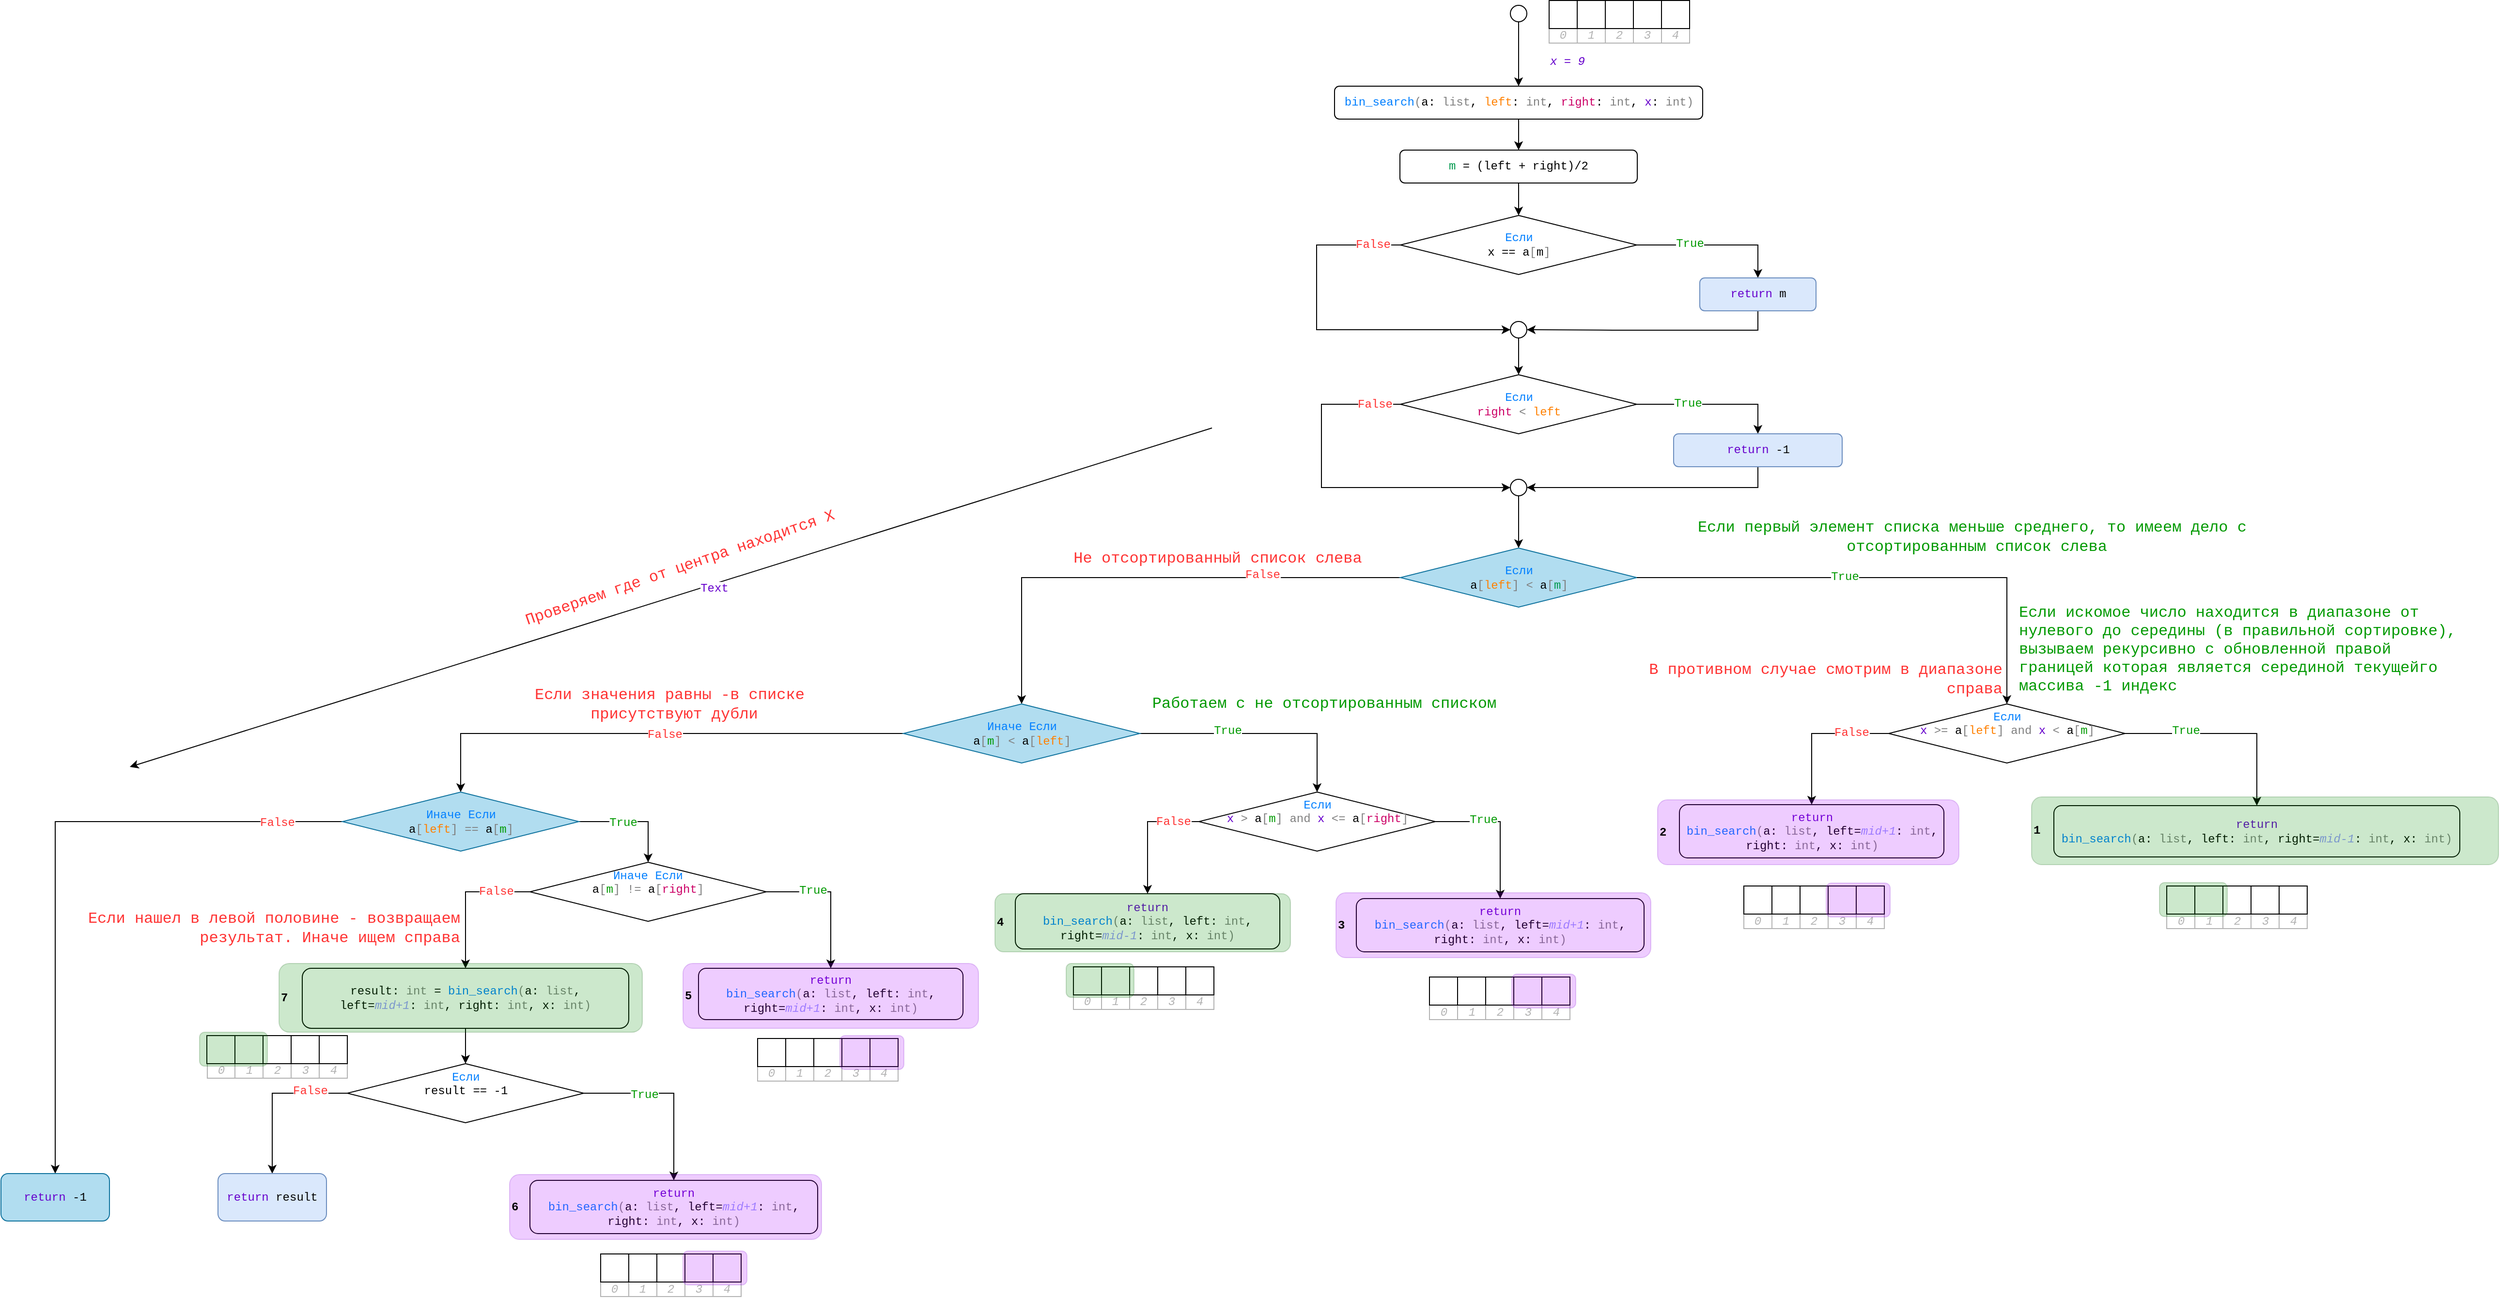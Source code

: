 <mxfile version="12.3.2" type="device" pages="1"><diagram name="Copy of Page-1" id="1_jAhxrYs3KM9_n7Zrsz"><mxGraphModel dx="3217" dy="1133" grid="0" gridSize="10" guides="1" tooltips="1" connect="1" arrows="1" fold="1" page="1" pageScale="1" pageWidth="827" pageHeight="1169" math="0" shadow="0"><root><mxCell id="luC6lsGUJU6YzlwdIR1O-0"/><mxCell id="luC6lsGUJU6YzlwdIR1O-1" parent="luC6lsGUJU6YzlwdIR1O-0"/><mxCell id="luC6lsGUJU6YzlwdIR1O-2" style="edgeStyle=orthogonalEdgeStyle;rounded=0;orthogonalLoop=1;jettySize=auto;html=1;exitX=0.5;exitY=1;exitDx=0;exitDy=0;fontFamily=Courier New;" edge="1" parent="luC6lsGUJU6YzlwdIR1O-1" source="luC6lsGUJU6YzlwdIR1O-3" target="luC6lsGUJU6YzlwdIR1O-5"><mxGeometry relative="1" as="geometry"/></mxCell><mxCell id="luC6lsGUJU6YzlwdIR1O-3" value="" style="ellipse;whiteSpace=wrap;html=1;aspect=fixed;fontFamily=Courier New;" vertex="1" parent="luC6lsGUJU6YzlwdIR1O-1"><mxGeometry x="317" y="184.5" width="17" height="17" as="geometry"/></mxCell><mxCell id="luC6lsGUJU6YzlwdIR1O-4" style="edgeStyle=orthogonalEdgeStyle;rounded=0;orthogonalLoop=1;jettySize=auto;html=1;exitX=0.5;exitY=1;exitDx=0;exitDy=0;entryX=0.5;entryY=0;entryDx=0;entryDy=0;fontFamily=Courier New;" edge="1" parent="luC6lsGUJU6YzlwdIR1O-1" source="luC6lsGUJU6YzlwdIR1O-5" target="luC6lsGUJU6YzlwdIR1O-7"><mxGeometry relative="1" as="geometry"/></mxCell><mxCell id="luC6lsGUJU6YzlwdIR1O-5" value="&lt;font color=&quot;#007fff&quot;&gt;bin_search&lt;/font&gt;&lt;font color=&quot;#808080&quot;&gt;(&lt;/font&gt;a: &lt;font color=&quot;#808080&quot;&gt;list&lt;/font&gt;, &lt;font color=&quot;#ff8000&quot;&gt;left&lt;/font&gt;: &lt;font color=&quot;#808080&quot;&gt;int&lt;/font&gt;, &lt;font color=&quot;#cc0066&quot;&gt;right&lt;/font&gt;: &lt;font color=&quot;#808080&quot;&gt;int&lt;/font&gt;, &lt;font color=&quot;#6600cc&quot;&gt;x&lt;/font&gt;: &lt;font color=&quot;#808080&quot;&gt;int)&lt;/font&gt;" style="rounded=1;whiteSpace=wrap;html=1;fontFamily=Courier New;" vertex="1" parent="luC6lsGUJU6YzlwdIR1O-1"><mxGeometry x="135.5" y="268" width="380" height="34" as="geometry"/></mxCell><mxCell id="luC6lsGUJU6YzlwdIR1O-6" style="edgeStyle=orthogonalEdgeStyle;rounded=0;orthogonalLoop=1;jettySize=auto;html=1;exitX=0.5;exitY=1;exitDx=0;exitDy=0;fontFamily=Courier New;" edge="1" parent="luC6lsGUJU6YzlwdIR1O-1" source="luC6lsGUJU6YzlwdIR1O-7" target="luC6lsGUJU6YzlwdIR1O-13"><mxGeometry relative="1" as="geometry"/></mxCell><mxCell id="luC6lsGUJU6YzlwdIR1O-7" value="&lt;font color=&quot;#00994d&quot;&gt;m&lt;/font&gt; = (left + right)/2" style="rounded=1;whiteSpace=wrap;html=1;fontFamily=Courier New;" vertex="1" parent="luC6lsGUJU6YzlwdIR1O-1"><mxGeometry x="203" y="334" width="245" height="34" as="geometry"/></mxCell><mxCell id="luC6lsGUJU6YzlwdIR1O-9" style="edgeStyle=orthogonalEdgeStyle;rounded=0;orthogonalLoop=1;jettySize=auto;html=1;exitX=1;exitY=0.5;exitDx=0;exitDy=0;fontFamily=Courier New;" edge="1" parent="luC6lsGUJU6YzlwdIR1O-1" source="luC6lsGUJU6YzlwdIR1O-13" target="luC6lsGUJU6YzlwdIR1O-15"><mxGeometry relative="1" as="geometry"/></mxCell><mxCell id="luC6lsGUJU6YzlwdIR1O-10" value="&lt;font color=&quot;#009900&quot;&gt;True&lt;/font&gt;" style="text;html=1;align=center;verticalAlign=middle;resizable=0;points=[];;labelBackgroundColor=#ffffff;fontFamily=Courier New;" vertex="1" connectable="0" parent="luC6lsGUJU6YzlwdIR1O-9"><mxGeometry x="-0.091" relative="1" as="geometry"><mxPoint x="-18.5" y="-1" as="offset"/></mxGeometry></mxCell><mxCell id="luC6lsGUJU6YzlwdIR1O-11" style="edgeStyle=orthogonalEdgeStyle;rounded=0;orthogonalLoop=1;jettySize=auto;html=1;exitX=0;exitY=0.5;exitDx=0;exitDy=0;entryX=0;entryY=0.5;entryDx=0;entryDy=0;fontFamily=Courier New;" edge="1" parent="luC6lsGUJU6YzlwdIR1O-1" source="luC6lsGUJU6YzlwdIR1O-13" target="luC6lsGUJU6YzlwdIR1O-17"><mxGeometry relative="1" as="geometry"><Array as="points"><mxPoint x="117" y="432.5"/><mxPoint x="117" y="519.5"/></Array></mxGeometry></mxCell><mxCell id="luC6lsGUJU6YzlwdIR1O-12" value="&lt;font color=&quot;#ff3333&quot;&gt;False&lt;/font&gt;" style="text;html=1;align=center;verticalAlign=middle;resizable=0;points=[];;labelBackgroundColor=#ffffff;fontFamily=Courier New;" vertex="1" connectable="0" parent="luC6lsGUJU6YzlwdIR1O-11"><mxGeometry x="-0.752" y="-1" relative="1" as="geometry"><mxPoint x="18" y="1" as="offset"/></mxGeometry></mxCell><mxCell id="luC6lsGUJU6YzlwdIR1O-13" value="&lt;font color=&quot;#007fff&quot;&gt;Если&lt;/font&gt;&lt;br&gt;x == a&lt;font color=&quot;#808080&quot;&gt;[&lt;/font&gt;m&lt;font color=&quot;#808080&quot;&gt;]&lt;/font&gt;" style="rhombus;whiteSpace=wrap;html=1;align=center;fontFamily=Courier New;" vertex="1" parent="luC6lsGUJU6YzlwdIR1O-1"><mxGeometry x="203.5" y="401.5" width="244" height="61" as="geometry"/></mxCell><mxCell id="luC6lsGUJU6YzlwdIR1O-14" style="edgeStyle=orthogonalEdgeStyle;rounded=0;orthogonalLoop=1;jettySize=auto;html=1;exitX=0.5;exitY=1;exitDx=0;exitDy=0;entryX=1;entryY=0.5;entryDx=0;entryDy=0;fontFamily=Courier New;" edge="1" parent="luC6lsGUJU6YzlwdIR1O-1" source="luC6lsGUJU6YzlwdIR1O-15" target="luC6lsGUJU6YzlwdIR1O-17"><mxGeometry relative="1" as="geometry"/></mxCell><mxCell id="luC6lsGUJU6YzlwdIR1O-15" value="&lt;span style=&quot;color: rgb(102 , 0 , 204) ; white-space: nowrap&quot;&gt;return&lt;/span&gt;&amp;nbsp;m" style="rounded=1;whiteSpace=wrap;html=1;fontFamily=Courier New;fillColor=#dae8fc;strokeColor=#6c8ebf;" vertex="1" parent="luC6lsGUJU6YzlwdIR1O-1"><mxGeometry x="512.5" y="466" width="120" height="34" as="geometry"/></mxCell><mxCell id="luC6lsGUJU6YzlwdIR1O-16" style="edgeStyle=orthogonalEdgeStyle;rounded=0;orthogonalLoop=1;jettySize=auto;html=1;exitX=0.5;exitY=1;exitDx=0;exitDy=0;fontFamily=Courier New;" edge="1" parent="luC6lsGUJU6YzlwdIR1O-1" source="luC6lsGUJU6YzlwdIR1O-17" target="luC6lsGUJU6YzlwdIR1O-22"><mxGeometry relative="1" as="geometry"/></mxCell><mxCell id="luC6lsGUJU6YzlwdIR1O-17" value="" style="ellipse;whiteSpace=wrap;html=1;aspect=fixed;fontFamily=Courier New;" vertex="1" parent="luC6lsGUJU6YzlwdIR1O-1"><mxGeometry x="317" y="511" width="17" height="17" as="geometry"/></mxCell><mxCell id="luC6lsGUJU6YzlwdIR1O-18" style="edgeStyle=orthogonalEdgeStyle;rounded=0;orthogonalLoop=1;jettySize=auto;html=1;exitX=1;exitY=0.5;exitDx=0;exitDy=0;fontFamily=Courier New;entryX=0.5;entryY=0;entryDx=0;entryDy=0;" edge="1" parent="luC6lsGUJU6YzlwdIR1O-1" source="luC6lsGUJU6YzlwdIR1O-22" target="luC6lsGUJU6YzlwdIR1O-24"><mxGeometry relative="1" as="geometry"/></mxCell><mxCell id="luC6lsGUJU6YzlwdIR1O-19" value="&lt;font color=&quot;#009900&quot;&gt;True&lt;/font&gt;" style="text;html=1;align=center;verticalAlign=middle;resizable=0;points=[];;labelBackgroundColor=#ffffff;fontFamily=Courier New;" vertex="1" connectable="0" parent="luC6lsGUJU6YzlwdIR1O-18"><mxGeometry x="-0.091" relative="1" as="geometry"><mxPoint x="-18.5" y="-1" as="offset"/></mxGeometry></mxCell><mxCell id="luC6lsGUJU6YzlwdIR1O-20" style="edgeStyle=orthogonalEdgeStyle;rounded=0;orthogonalLoop=1;jettySize=auto;html=1;exitX=0;exitY=0.5;exitDx=0;exitDy=0;entryX=0;entryY=0.5;entryDx=0;entryDy=0;fontFamily=Courier New;" edge="1" parent="luC6lsGUJU6YzlwdIR1O-1" source="luC6lsGUJU6YzlwdIR1O-22" target="luC6lsGUJU6YzlwdIR1O-26"><mxGeometry relative="1" as="geometry"><Array as="points"><mxPoint x="122" y="596.5"/><mxPoint x="122" y="682.5"/></Array></mxGeometry></mxCell><mxCell id="luC6lsGUJU6YzlwdIR1O-21" value="&lt;font color=&quot;#ff3333&quot;&gt;False&lt;/font&gt;" style="text;html=1;align=center;verticalAlign=middle;resizable=0;points=[];;labelBackgroundColor=#ffffff;fontFamily=Courier New;" vertex="1" connectable="0" parent="luC6lsGUJU6YzlwdIR1O-20"><mxGeometry x="-0.752" y="-1" relative="1" as="geometry"><mxPoint x="18" y="1" as="offset"/></mxGeometry></mxCell><mxCell id="luC6lsGUJU6YzlwdIR1O-22" value="&lt;font color=&quot;#007fff&quot;&gt;Если&lt;/font&gt;&lt;br&gt;&lt;font color=&quot;#cc0066&quot;&gt;right&lt;/font&gt;&amp;nbsp;&lt;font color=&quot;#808080&quot;&gt;&amp;lt;&lt;/font&gt;&amp;nbsp;&lt;font color=&quot;#ff8000&quot;&gt;left&lt;/font&gt;" style="rhombus;whiteSpace=wrap;html=1;align=center;fontFamily=Courier New;" vertex="1" parent="luC6lsGUJU6YzlwdIR1O-1"><mxGeometry x="203.5" y="566" width="244" height="61" as="geometry"/></mxCell><mxCell id="luC6lsGUJU6YzlwdIR1O-23" style="edgeStyle=orthogonalEdgeStyle;rounded=0;orthogonalLoop=1;jettySize=auto;html=1;exitX=0.5;exitY=1;exitDx=0;exitDy=0;entryX=1;entryY=0.5;entryDx=0;entryDy=0;fontFamily=Courier New;" edge="1" parent="luC6lsGUJU6YzlwdIR1O-1" source="luC6lsGUJU6YzlwdIR1O-24" target="luC6lsGUJU6YzlwdIR1O-26"><mxGeometry relative="1" as="geometry"/></mxCell><mxCell id="luC6lsGUJU6YzlwdIR1O-24" value="&lt;span style=&quot;white-space: nowrap&quot;&gt;&lt;font color=&quot;#6600cc&quot;&gt;return&lt;/font&gt;&lt;/span&gt; -1" style="rounded=1;whiteSpace=wrap;html=1;fontFamily=Courier New;fillColor=#dae8fc;strokeColor=#6c8ebf;" vertex="1" parent="luC6lsGUJU6YzlwdIR1O-1"><mxGeometry x="485.5" y="627" width="174" height="34" as="geometry"/></mxCell><mxCell id="luC6lsGUJU6YzlwdIR1O-25" style="edgeStyle=orthogonalEdgeStyle;rounded=0;orthogonalLoop=1;jettySize=auto;html=1;exitX=0.5;exitY=1;exitDx=0;exitDy=0;entryX=0.5;entryY=0;entryDx=0;entryDy=0;fontFamily=Courier New;" edge="1" parent="luC6lsGUJU6YzlwdIR1O-1" source="luC6lsGUJU6YzlwdIR1O-26" target="luC6lsGUJU6YzlwdIR1O-29"><mxGeometry relative="1" as="geometry"><mxPoint x="325.276" y="721.556" as="targetPoint"/></mxGeometry></mxCell><mxCell id="luC6lsGUJU6YzlwdIR1O-26" value="" style="ellipse;whiteSpace=wrap;html=1;aspect=fixed;fontFamily=Courier New;" vertex="1" parent="luC6lsGUJU6YzlwdIR1O-1"><mxGeometry x="317" y="674" width="17" height="17" as="geometry"/></mxCell><mxCell id="luC6lsGUJU6YzlwdIR1O-27" style="edgeStyle=orthogonalEdgeStyle;rounded=0;orthogonalLoop=1;jettySize=auto;html=1;exitX=0;exitY=0.5;exitDx=0;exitDy=0;entryX=0.5;entryY=0;entryDx=0;entryDy=0;fontFamily=Courier New;" edge="1" parent="luC6lsGUJU6YzlwdIR1O-1" source="luC6lsGUJU6YzlwdIR1O-29" target="luC6lsGUJU6YzlwdIR1O-41"><mxGeometry relative="1" as="geometry"><Array as="points"><mxPoint x="-188" y="775"/></Array><mxPoint x="91" y="832" as="targetPoint"/></mxGeometry></mxCell><mxCell id="luC6lsGUJU6YzlwdIR1O-28" value="&lt;font color=&quot;#ff3333&quot;&gt;False&lt;/font&gt;" style="text;html=1;align=center;verticalAlign=middle;resizable=0;points=[];;labelBackgroundColor=#ffffff;fontFamily=Courier New;" vertex="1" connectable="0" parent="luC6lsGUJU6YzlwdIR1O-27"><mxGeometry x="-0.752" y="-1" relative="1" as="geometry"><mxPoint x="-78" y="-1.5" as="offset"/></mxGeometry></mxCell><mxCell id="luC6lsGUJU6YzlwdIR1O-29" value="&lt;font color=&quot;#007fff&quot;&gt;Если&lt;/font&gt;&lt;br&gt;a&lt;font color=&quot;#808080&quot;&gt;[&lt;/font&gt;&lt;font color=&quot;#ff8000&quot;&gt;left&lt;/font&gt;&lt;font color=&quot;#808080&quot;&gt;]&lt;/font&gt;&amp;nbsp;&lt;font color=&quot;#808080&quot;&gt;&amp;lt;&lt;/font&gt;&amp;nbsp;a&lt;font color=&quot;#808080&quot;&gt;[&lt;/font&gt;&lt;font color=&quot;#00994d&quot;&gt;m&lt;/font&gt;&lt;font color=&quot;#808080&quot;&gt;]&lt;/font&gt;" style="rhombus;whiteSpace=wrap;html=1;align=center;fontFamily=Courier New;fillColor=#b1ddf0;strokeColor=#10739e;" vertex="1" parent="luC6lsGUJU6YzlwdIR1O-1"><mxGeometry x="203.5" y="745" width="244" height="61" as="geometry"/></mxCell><mxCell id="luC6lsGUJU6YzlwdIR1O-30" style="edgeStyle=orthogonalEdgeStyle;rounded=0;orthogonalLoop=1;jettySize=auto;html=1;exitX=1;exitY=0.5;exitDx=0;exitDy=0;fontFamily=Courier New;" edge="1" parent="luC6lsGUJU6YzlwdIR1O-1" source="luC6lsGUJU6YzlwdIR1O-32" target="luC6lsGUJU6YzlwdIR1O-35"><mxGeometry relative="1" as="geometry"/></mxCell><mxCell id="luC6lsGUJU6YzlwdIR1O-209" value="&lt;span style=&quot;color: rgb(0 , 153 , 0)&quot;&gt;True&lt;/span&gt;" style="text;html=1;align=center;verticalAlign=middle;resizable=0;points=[];;labelBackgroundColor=#ffffff;fontFamily=Courier New;fontColor=#6600CC;" vertex="1" connectable="0" parent="luC6lsGUJU6YzlwdIR1O-30"><mxGeometry x="-0.41" y="3" relative="1" as="geometry"><mxPoint as="offset"/></mxGeometry></mxCell><mxCell id="luC6lsGUJU6YzlwdIR1O-31" style="edgeStyle=orthogonalEdgeStyle;rounded=0;orthogonalLoop=1;jettySize=auto;html=1;exitX=0;exitY=0.5;exitDx=0;exitDy=0;fontFamily=Courier New;" edge="1" parent="luC6lsGUJU6YzlwdIR1O-1" source="luC6lsGUJU6YzlwdIR1O-32" target="luC6lsGUJU6YzlwdIR1O-36"><mxGeometry relative="1" as="geometry"/></mxCell><mxCell id="luC6lsGUJU6YzlwdIR1O-210" value="&lt;span style=&quot;color: rgb(255 , 51 , 51)&quot;&gt;False&lt;/span&gt;" style="text;html=1;align=center;verticalAlign=middle;resizable=0;points=[];;labelBackgroundColor=#ffffff;fontFamily=Courier New;fontColor=#6600CC;" vertex="1" connectable="0" parent="luC6lsGUJU6YzlwdIR1O-31"><mxGeometry x="-0.494" y="-1" relative="1" as="geometry"><mxPoint as="offset"/></mxGeometry></mxCell><mxCell id="luC6lsGUJU6YzlwdIR1O-32" value="&lt;font color=&quot;#007fff&quot;&gt;Если&lt;/font&gt;&lt;br&gt;&lt;font color=&quot;#6600cc&quot;&gt;x&lt;/font&gt; &lt;font color=&quot;#808080&quot;&gt;&amp;gt;=&lt;/font&gt; a&lt;font color=&quot;#808080&quot;&gt;[&lt;/font&gt;&lt;font color=&quot;#ff8000&quot;&gt;left&lt;/font&gt;&lt;font color=&quot;#808080&quot;&gt;]&lt;/font&gt;&amp;nbsp;&lt;font color=&quot;#808080&quot;&gt;and&lt;/font&gt;&amp;nbsp;&lt;font color=&quot;#6600cc&quot;&gt;x&lt;/font&gt;&lt;font color=&quot;#808080&quot;&gt; &amp;lt;&lt;/font&gt; a&lt;font color=&quot;#808080&quot;&gt;[&lt;/font&gt;&lt;font color=&quot;#009900&quot;&gt;m&lt;/font&gt;&lt;font color=&quot;#808080&quot;&gt;]&lt;/font&gt;" style="rhombus;whiteSpace=wrap;html=1;align=center;verticalAlign=top;fontFamily=Courier New;" vertex="1" parent="luC6lsGUJU6YzlwdIR1O-1"><mxGeometry x="707.5" y="906" width="244" height="61" as="geometry"/></mxCell><mxCell id="luC6lsGUJU6YzlwdIR1O-33" style="edgeStyle=orthogonalEdgeStyle;rounded=0;orthogonalLoop=1;jettySize=auto;html=1;exitX=1;exitY=0.5;exitDx=0;exitDy=0;entryX=0.5;entryY=0;entryDx=0;entryDy=0;fontFamily=Courier New;" edge="1" parent="luC6lsGUJU6YzlwdIR1O-1" source="luC6lsGUJU6YzlwdIR1O-29" target="luC6lsGUJU6YzlwdIR1O-32"><mxGeometry relative="1" as="geometry"><mxPoint x="447.286" y="775.524" as="sourcePoint"/><mxPoint x="508.238" y="849" as="targetPoint"/></mxGeometry></mxCell><mxCell id="luC6lsGUJU6YzlwdIR1O-34" value="&lt;font color=&quot;#009900&quot;&gt;True&lt;/font&gt;" style="text;html=1;align=center;verticalAlign=middle;resizable=0;points=[];;labelBackgroundColor=#ffffff;fontFamily=Courier New;" vertex="1" connectable="0" parent="luC6lsGUJU6YzlwdIR1O-33"><mxGeometry x="-0.091" relative="1" as="geometry"><mxPoint x="-18.5" y="-1" as="offset"/></mxGeometry></mxCell><mxCell id="luC6lsGUJU6YzlwdIR1O-35" value="&lt;span style=&quot;color: rgb(102 , 0 , 204)&quot;&gt;return&lt;/span&gt;&lt;font color=&quot;#007fff&quot;&gt;&lt;br&gt;bin_search&lt;/font&gt;&lt;font color=&quot;#808080&quot;&gt;(&lt;/font&gt;a: &lt;font color=&quot;#808080&quot;&gt;list&lt;/font&gt;, left: &lt;font color=&quot;#808080&quot;&gt;int&lt;/font&gt;, right=&lt;i&gt;&lt;font color=&quot;#9999ff&quot;&gt;mid-1&lt;/font&gt;&lt;/i&gt;: &lt;font color=&quot;#808080&quot;&gt;int&lt;/font&gt;, x: &lt;font color=&quot;#808080&quot;&gt;int)&lt;/font&gt;" style="rounded=1;whiteSpace=wrap;html=1;fontFamily=Courier New;" vertex="1" parent="luC6lsGUJU6YzlwdIR1O-1"><mxGeometry x="878" y="1011" width="419" height="53" as="geometry"/></mxCell><mxCell id="luC6lsGUJU6YzlwdIR1O-36" value="&lt;span style=&quot;color: rgb(102 , 0 , 204)&quot;&gt;return&lt;/span&gt;&lt;font color=&quot;#007fff&quot;&gt;&lt;br&gt;bin_search&lt;/font&gt;&lt;font color=&quot;#808080&quot;&gt;(&lt;/font&gt;a: &lt;font color=&quot;#808080&quot;&gt;list&lt;/font&gt;, left=&lt;i&gt;&lt;font color=&quot;#9999ff&quot;&gt;mid+1&lt;/font&gt;&lt;/i&gt;: &lt;font color=&quot;#808080&quot;&gt;int&lt;/font&gt;, right: &lt;font color=&quot;#808080&quot;&gt;int&lt;/font&gt;, x: &lt;font color=&quot;#808080&quot;&gt;int)&lt;/font&gt;" style="rounded=1;whiteSpace=wrap;html=1;fontFamily=Courier New;" vertex="1" parent="luC6lsGUJU6YzlwdIR1O-1"><mxGeometry x="491.5" y="1010" width="273" height="55" as="geometry"/></mxCell><mxCell id="luC6lsGUJU6YzlwdIR1O-37" style="edgeStyle=orthogonalEdgeStyle;rounded=0;orthogonalLoop=1;jettySize=auto;html=1;exitX=1;exitY=0.5;exitDx=0;exitDy=0;fontFamily=Courier New;" edge="1" parent="luC6lsGUJU6YzlwdIR1O-1" source="luC6lsGUJU6YzlwdIR1O-41" target="luC6lsGUJU6YzlwdIR1O-44"><mxGeometry relative="1" as="geometry"/></mxCell><mxCell id="luC6lsGUJU6YzlwdIR1O-38" value="&lt;span style=&quot;color: rgb(0 , 153 , 0)&quot;&gt;True&lt;/span&gt;" style="text;html=1;align=center;verticalAlign=middle;resizable=0;points=[];;labelBackgroundColor=#ffffff;fontFamily=Courier New;" vertex="1" connectable="0" parent="luC6lsGUJU6YzlwdIR1O-37"><mxGeometry x="-0.071" y="1" relative="1" as="geometry"><mxPoint x="-23" y="-2" as="offset"/></mxGeometry></mxCell><mxCell id="luC6lsGUJU6YzlwdIR1O-39" style="edgeStyle=orthogonalEdgeStyle;rounded=0;orthogonalLoop=1;jettySize=auto;html=1;exitX=0;exitY=0.5;exitDx=0;exitDy=0;entryX=0.5;entryY=0;entryDx=0;entryDy=0;fontFamily=Courier New;" edge="1" parent="luC6lsGUJU6YzlwdIR1O-1" source="luC6lsGUJU6YzlwdIR1O-41" target="luC6lsGUJU6YzlwdIR1O-51"><mxGeometry relative="1" as="geometry"/></mxCell><mxCell id="luC6lsGUJU6YzlwdIR1O-40" value="&lt;span style=&quot;color: rgb(255 , 51 , 51)&quot;&gt;False&lt;/span&gt;" style="text;html=1;align=center;verticalAlign=middle;resizable=0;points=[];;labelBackgroundColor=#ffffff;fontFamily=Courier New;" vertex="1" connectable="0" parent="luC6lsGUJU6YzlwdIR1O-39"><mxGeometry x="-0.045" y="1" relative="1" as="geometry"><mxPoint as="offset"/></mxGeometry></mxCell><mxCell id="luC6lsGUJU6YzlwdIR1O-41" value="&lt;font color=&quot;#007fff&quot;&gt;Иначе Если&lt;/font&gt;&lt;br&gt;a&lt;font color=&quot;#808080&quot;&gt;[&lt;/font&gt;&lt;font color=&quot;#009900&quot;&gt;m&lt;/font&gt;&lt;font color=&quot;#808080&quot;&gt;]&lt;/font&gt;&amp;nbsp;&lt;font color=&quot;#808080&quot;&gt;&amp;lt;&lt;/font&gt;&amp;nbsp;a&lt;font color=&quot;#808080&quot;&gt;[&lt;/font&gt;&lt;font color=&quot;#ff8000&quot;&gt;left&lt;/font&gt;&lt;font color=&quot;#808080&quot;&gt;]&lt;/font&gt;" style="rhombus;whiteSpace=wrap;html=1;align=center;verticalAlign=middle;fontFamily=Courier New;fillColor=#b1ddf0;strokeColor=#10739e;" vertex="1" parent="luC6lsGUJU6YzlwdIR1O-1"><mxGeometry x="-309.5" y="906" width="244" height="61" as="geometry"/></mxCell><mxCell id="luC6lsGUJU6YzlwdIR1O-42" style="edgeStyle=orthogonalEdgeStyle;rounded=0;orthogonalLoop=1;jettySize=auto;html=1;exitX=1;exitY=0.5;exitDx=0;exitDy=0;fontFamily=Courier New;" edge="1" parent="luC6lsGUJU6YzlwdIR1O-1" source="luC6lsGUJU6YzlwdIR1O-44" target="luC6lsGUJU6YzlwdIR1O-45"><mxGeometry relative="1" as="geometry"/></mxCell><mxCell id="uHOdcyJejvmF1UEoY7Mu-64" value="&lt;span style=&quot;color: rgb(0 , 153 , 0)&quot;&gt;True&lt;/span&gt;" style="text;html=1;align=center;verticalAlign=middle;resizable=0;points=[];;labelBackgroundColor=#ffffff;fontFamily=Courier New;fontColor=#6600CC;" vertex="1" connectable="0" parent="luC6lsGUJU6YzlwdIR1O-42"><mxGeometry x="-0.321" y="2" relative="1" as="geometry"><mxPoint as="offset"/></mxGeometry></mxCell><mxCell id="luC6lsGUJU6YzlwdIR1O-43" value="&lt;span style=&quot;color: rgb(255 , 51 , 51) ; font-size: 12px&quot;&gt;False&lt;/span&gt;" style="edgeStyle=orthogonalEdgeStyle;rounded=0;orthogonalLoop=1;jettySize=auto;html=1;exitX=0;exitY=0.5;exitDx=0;exitDy=0;fontFamily=Courier New;" edge="1" parent="luC6lsGUJU6YzlwdIR1O-1" source="luC6lsGUJU6YzlwdIR1O-44" target="luC6lsGUJU6YzlwdIR1O-46"><mxGeometry x="-0.575" relative="1" as="geometry"><mxPoint as="offset"/></mxGeometry></mxCell><mxCell id="luC6lsGUJU6YzlwdIR1O-44" value="&lt;font color=&quot;#007fff&quot;&gt;Если&lt;/font&gt;&lt;br&gt;&lt;font color=&quot;#6600cc&quot;&gt;x&lt;/font&gt; &lt;font color=&quot;#808080&quot;&gt;&amp;gt;&lt;/font&gt;&amp;nbsp;a&lt;font color=&quot;#808080&quot;&gt;[&lt;/font&gt;&lt;font color=&quot;#009900&quot;&gt;m&lt;/font&gt;&lt;font color=&quot;#808080&quot;&gt;]&lt;/font&gt;&amp;nbsp;&lt;font color=&quot;#808080&quot;&gt;and&lt;/font&gt;&amp;nbsp;&lt;font color=&quot;#6600cc&quot;&gt;x&lt;/font&gt;&lt;font color=&quot;#808080&quot;&gt; &amp;lt;=&lt;/font&gt; a&lt;font color=&quot;#808080&quot;&gt;[&lt;/font&gt;&lt;font color=&quot;#cc0066&quot;&gt;right&lt;/font&gt;&lt;font color=&quot;#808080&quot;&gt;]&lt;/font&gt;" style="rhombus;whiteSpace=wrap;html=1;align=center;verticalAlign=top;fontFamily=Courier New;" vertex="1" parent="luC6lsGUJU6YzlwdIR1O-1"><mxGeometry x="-4.5" y="997" width="244" height="61" as="geometry"/></mxCell><mxCell id="luC6lsGUJU6YzlwdIR1O-45" value="&lt;span style=&quot;color: rgb(102 , 0 , 204)&quot;&gt;return&lt;/span&gt;&lt;font color=&quot;#007fff&quot;&gt;&lt;br&gt;bin_search&lt;/font&gt;&lt;font color=&quot;#808080&quot;&gt;(&lt;/font&gt;a: &lt;font color=&quot;#808080&quot;&gt;list&lt;/font&gt;, left=&lt;i&gt;&lt;font color=&quot;#9999ff&quot;&gt;mid+1&lt;/font&gt;&lt;/i&gt;: &lt;font color=&quot;#808080&quot;&gt;int&lt;/font&gt;, right: &lt;font color=&quot;#808080&quot;&gt;int&lt;/font&gt;, x: &lt;font color=&quot;#808080&quot;&gt;int)&lt;/font&gt;" style="rounded=1;whiteSpace=wrap;html=1;fontFamily=Courier New;" vertex="1" parent="luC6lsGUJU6YzlwdIR1O-1"><mxGeometry x="158" y="1107" width="297" height="55" as="geometry"/></mxCell><mxCell id="luC6lsGUJU6YzlwdIR1O-46" value="&lt;span style=&quot;color: rgb(102 , 0 , 204)&quot;&gt;return&lt;/span&gt;&lt;font color=&quot;#007fff&quot;&gt;&lt;br&gt;bin_search&lt;/font&gt;&lt;font color=&quot;#808080&quot;&gt;(&lt;/font&gt;a: &lt;font color=&quot;#808080&quot;&gt;list&lt;/font&gt;, left: &lt;font color=&quot;#808080&quot;&gt;int&lt;/font&gt;, right=&lt;i&gt;&lt;font color=&quot;#9999ff&quot;&gt;mid-1&lt;/font&gt;&lt;/i&gt;: &lt;font color=&quot;#808080&quot;&gt;int&lt;/font&gt;, x: &lt;font color=&quot;#808080&quot;&gt;int)&lt;/font&gt;" style="rounded=1;whiteSpace=wrap;html=1;fontFamily=Courier New;" vertex="1" parent="luC6lsGUJU6YzlwdIR1O-1"><mxGeometry x="-194" y="1102" width="273" height="57" as="geometry"/></mxCell><mxCell id="luC6lsGUJU6YzlwdIR1O-47" style="edgeStyle=orthogonalEdgeStyle;rounded=0;orthogonalLoop=1;jettySize=auto;html=1;exitX=1;exitY=0.5;exitDx=0;exitDy=0;entryX=0.5;entryY=0;entryDx=0;entryDy=0;fontFamily=Courier New;" edge="1" parent="luC6lsGUJU6YzlwdIR1O-1" source="luC6lsGUJU6YzlwdIR1O-51" target="luC6lsGUJU6YzlwdIR1O-56"><mxGeometry relative="1" as="geometry"/></mxCell><mxCell id="luC6lsGUJU6YzlwdIR1O-48" value="&lt;span style=&quot;color: rgb(0 , 153 , 0)&quot;&gt;True&lt;/span&gt;" style="text;html=1;align=center;verticalAlign=middle;resizable=0;points=[];;labelBackgroundColor=#ffffff;fontFamily=Courier New;" vertex="1" connectable="0" parent="luC6lsGUJU6YzlwdIR1O-47"><mxGeometry x="-0.206" y="-1" relative="1" as="geometry"><mxPoint as="offset"/></mxGeometry></mxCell><mxCell id="luC6lsGUJU6YzlwdIR1O-49" style="edgeStyle=orthogonalEdgeStyle;rounded=0;orthogonalLoop=1;jettySize=auto;html=1;exitX=0;exitY=0.5;exitDx=0;exitDy=0;fontFamily=Courier New;" edge="1" parent="luC6lsGUJU6YzlwdIR1O-1" source="luC6lsGUJU6YzlwdIR1O-51" target="luC6lsGUJU6YzlwdIR1O-67"><mxGeometry relative="1" as="geometry"/></mxCell><mxCell id="luC6lsGUJU6YzlwdIR1O-50" value="&lt;span style=&quot;color: rgb(255 , 51 , 51)&quot;&gt;False&lt;/span&gt;" style="text;html=1;align=center;verticalAlign=middle;resizable=0;points=[];;labelBackgroundColor=#ffffff;fontFamily=Courier New;" vertex="1" connectable="0" parent="luC6lsGUJU6YzlwdIR1O-49"><mxGeometry x="-0.796" y="1" relative="1" as="geometry"><mxPoint as="offset"/></mxGeometry></mxCell><mxCell id="luC6lsGUJU6YzlwdIR1O-51" value="&lt;font color=&quot;#007fff&quot;&gt;Иначе Если&lt;/font&gt;&lt;br&gt;a&lt;font color=&quot;#808080&quot;&gt;[&lt;/font&gt;&lt;font color=&quot;#ff8000&quot;&gt;left&lt;/font&gt;&lt;font color=&quot;#808080&quot;&gt;]&lt;/font&gt;&amp;nbsp;&lt;font color=&quot;#808080&quot;&gt;==&lt;/font&gt;&amp;nbsp;a&lt;font color=&quot;#808080&quot;&gt;[&lt;/font&gt;&lt;font color=&quot;#009900&quot;&gt;m&lt;/font&gt;&lt;font color=&quot;#808080&quot;&gt;]&lt;/font&gt;" style="rhombus;whiteSpace=wrap;html=1;align=center;verticalAlign=middle;fontFamily=Courier New;fillColor=#b1ddf0;strokeColor=#10739e;" vertex="1" parent="luC6lsGUJU6YzlwdIR1O-1"><mxGeometry x="-888.5" y="997" width="244" height="61" as="geometry"/></mxCell><mxCell id="luC6lsGUJU6YzlwdIR1O-52" style="edgeStyle=orthogonalEdgeStyle;rounded=0;orthogonalLoop=1;jettySize=auto;html=1;exitX=1;exitY=0.5;exitDx=0;exitDy=0;fontFamily=Courier New;" edge="1" parent="luC6lsGUJU6YzlwdIR1O-1" source="luC6lsGUJU6YzlwdIR1O-56" target="luC6lsGUJU6YzlwdIR1O-57"><mxGeometry relative="1" as="geometry"/></mxCell><mxCell id="luC6lsGUJU6YzlwdIR1O-53" value="&lt;span style=&quot;color: rgb(0 , 153 , 0)&quot;&gt;True&lt;/span&gt;" style="text;html=1;align=center;verticalAlign=middle;resizable=0;points=[];;labelBackgroundColor=#ffffff;fontFamily=Courier New;" vertex="1" connectable="0" parent="luC6lsGUJU6YzlwdIR1O-52"><mxGeometry x="-0.343" y="1" relative="1" as="geometry"><mxPoint as="offset"/></mxGeometry></mxCell><mxCell id="luC6lsGUJU6YzlwdIR1O-54" style="edgeStyle=orthogonalEdgeStyle;rounded=0;orthogonalLoop=1;jettySize=auto;html=1;exitX=0;exitY=0.5;exitDx=0;exitDy=0;entryX=0.5;entryY=0;entryDx=0;entryDy=0;fontFamily=Courier New;" edge="1" parent="luC6lsGUJU6YzlwdIR1O-1" source="luC6lsGUJU6YzlwdIR1O-56" target="luC6lsGUJU6YzlwdIR1O-59"><mxGeometry relative="1" as="geometry"/></mxCell><mxCell id="luC6lsGUJU6YzlwdIR1O-55" value="&lt;span style=&quot;color: rgb(255 , 51 , 51)&quot;&gt;False&lt;/span&gt;" style="text;html=1;align=center;verticalAlign=middle;resizable=0;points=[];;labelBackgroundColor=#ffffff;fontFamily=Courier New;" vertex="1" connectable="0" parent="luC6lsGUJU6YzlwdIR1O-54"><mxGeometry x="-0.516" relative="1" as="geometry"><mxPoint as="offset"/></mxGeometry></mxCell><mxCell id="luC6lsGUJU6YzlwdIR1O-56" value="&lt;font color=&quot;#007fff&quot;&gt;Иначе Если&lt;/font&gt;&lt;br&gt;a&lt;font color=&quot;#808080&quot;&gt;[&lt;/font&gt;&lt;font color=&quot;#009900&quot;&gt;m&lt;/font&gt;&lt;font color=&quot;#808080&quot;&gt;]&lt;/font&gt;&amp;nbsp;&lt;font color=&quot;#808080&quot;&gt;!=&lt;/font&gt;&amp;nbsp;a&lt;font color=&quot;#808080&quot;&gt;[&lt;/font&gt;&lt;font color=&quot;#cc0066&quot;&gt;right&lt;/font&gt;&lt;font color=&quot;#808080&quot;&gt;]&lt;/font&gt;" style="rhombus;whiteSpace=wrap;html=1;align=center;verticalAlign=top;fontFamily=Courier New;" vertex="1" parent="luC6lsGUJU6YzlwdIR1O-1"><mxGeometry x="-695" y="1069.5" width="244" height="61" as="geometry"/></mxCell><mxCell id="luC6lsGUJU6YzlwdIR1O-57" value="&lt;span style=&quot;color: rgb(102 , 0 , 204)&quot;&gt;return&lt;/span&gt;&lt;font color=&quot;#007fff&quot;&gt;&lt;br&gt;bin_search&lt;/font&gt;&lt;font color=&quot;#808080&quot;&gt;(&lt;/font&gt;a: &lt;font color=&quot;#808080&quot;&gt;list&lt;/font&gt;, left: &lt;font color=&quot;#808080&quot;&gt;int&lt;/font&gt;, right=&lt;i&gt;&lt;font color=&quot;#9999ff&quot;&gt;mid+1&lt;/font&gt;&lt;/i&gt;: &lt;font color=&quot;#808080&quot;&gt;int&lt;/font&gt;, x: &lt;font color=&quot;#808080&quot;&gt;int)&lt;/font&gt;" style="rounded=1;whiteSpace=wrap;html=1;fontFamily=Courier New;" vertex="1" parent="luC6lsGUJU6YzlwdIR1O-1"><mxGeometry x="-521" y="1179" width="273" height="53" as="geometry"/></mxCell><mxCell id="luC6lsGUJU6YzlwdIR1O-58" style="edgeStyle=orthogonalEdgeStyle;rounded=0;orthogonalLoop=1;jettySize=auto;html=1;exitX=0.5;exitY=1;exitDx=0;exitDy=0;fontFamily=Courier New;" edge="1" parent="luC6lsGUJU6YzlwdIR1O-1" source="luC6lsGUJU6YzlwdIR1O-59" target="luC6lsGUJU6YzlwdIR1O-64"><mxGeometry relative="1" as="geometry"/></mxCell><mxCell id="luC6lsGUJU6YzlwdIR1O-59" value="result:&lt;font color=&quot;#007fff&quot;&gt; &lt;/font&gt;&lt;font color=&quot;#808080&quot;&gt;int &lt;/font&gt;=&amp;nbsp;&lt;font color=&quot;#007fff&quot;&gt;bin_search&lt;/font&gt;&lt;font color=&quot;#808080&quot;&gt;(&lt;/font&gt;a:&amp;nbsp;&lt;font color=&quot;#808080&quot;&gt;list&lt;/font&gt;, left=&lt;i&gt;&lt;font color=&quot;#9999ff&quot;&gt;mid+1&lt;/font&gt;&lt;/i&gt;:&amp;nbsp;&lt;font color=&quot;#808080&quot;&gt;int&lt;/font&gt;, right:&amp;nbsp;&lt;font color=&quot;#808080&quot;&gt;int&lt;/font&gt;, x:&amp;nbsp;&lt;font color=&quot;#808080&quot;&gt;int)&lt;/font&gt;" style="rounded=1;whiteSpace=wrap;html=1;fontFamily=Courier New;" vertex="1" parent="luC6lsGUJU6YzlwdIR1O-1"><mxGeometry x="-930" y="1179" width="337" height="62" as="geometry"/></mxCell><mxCell id="luC6lsGUJU6YzlwdIR1O-60" style="edgeStyle=orthogonalEdgeStyle;rounded=0;orthogonalLoop=1;jettySize=auto;html=1;exitX=1;exitY=0.5;exitDx=0;exitDy=0;fontFamily=Courier New;" edge="1" parent="luC6lsGUJU6YzlwdIR1O-1" source="luC6lsGUJU6YzlwdIR1O-64" target="luC6lsGUJU6YzlwdIR1O-65"><mxGeometry relative="1" as="geometry"/></mxCell><mxCell id="luC6lsGUJU6YzlwdIR1O-61" value="&lt;span style=&quot;color: rgb(0 , 153 , 0)&quot;&gt;True&lt;/span&gt;" style="text;html=1;align=center;verticalAlign=middle;resizable=0;points=[];;labelBackgroundColor=#ffffff;fontFamily=Courier New;" vertex="1" connectable="0" parent="luC6lsGUJU6YzlwdIR1O-60"><mxGeometry x="-0.318" y="-2" relative="1" as="geometry"><mxPoint as="offset"/></mxGeometry></mxCell><mxCell id="luC6lsGUJU6YzlwdIR1O-62" style="edgeStyle=orthogonalEdgeStyle;rounded=0;orthogonalLoop=1;jettySize=auto;html=1;exitX=0;exitY=0.5;exitDx=0;exitDy=0;fontFamily=Courier New;" edge="1" parent="luC6lsGUJU6YzlwdIR1O-1" source="luC6lsGUJU6YzlwdIR1O-64" target="luC6lsGUJU6YzlwdIR1O-66"><mxGeometry relative="1" as="geometry"/></mxCell><mxCell id="luC6lsGUJU6YzlwdIR1O-63" value="&lt;span style=&quot;color: rgb(255 , 51 , 51)&quot;&gt;False&lt;/span&gt;" style="text;html=1;align=center;verticalAlign=middle;resizable=0;points=[];;labelBackgroundColor=#ffffff;fontFamily=Courier New;" vertex="1" connectable="0" parent="luC6lsGUJU6YzlwdIR1O-62"><mxGeometry x="-0.518" y="-2" relative="1" as="geometry"><mxPoint as="offset"/></mxGeometry></mxCell><mxCell id="luC6lsGUJU6YzlwdIR1O-64" value="&lt;font color=&quot;#007fff&quot;&gt;Если&lt;/font&gt;&lt;br&gt;result == -1" style="rhombus;whiteSpace=wrap;html=1;align=center;verticalAlign=top;fontFamily=Courier New;" vertex="1" parent="luC6lsGUJU6YzlwdIR1O-1"><mxGeometry x="-883.5" y="1277.5" width="244" height="61" as="geometry"/></mxCell><mxCell id="luC6lsGUJU6YzlwdIR1O-65" value="&lt;font color=&quot;#6600cc&quot;&gt;return&lt;/font&gt;&lt;br&gt;&lt;font color=&quot;#007fff&quot;&gt;bin_search&lt;/font&gt;&lt;font color=&quot;#808080&quot;&gt;(&lt;/font&gt;a: &lt;font color=&quot;#808080&quot;&gt;list&lt;/font&gt;, left=&lt;i&gt;&lt;font color=&quot;#9999ff&quot;&gt;mid+1&lt;/font&gt;&lt;/i&gt;: &lt;font color=&quot;#808080&quot;&gt;int&lt;/font&gt;, right: &lt;font color=&quot;#808080&quot;&gt;int&lt;/font&gt;, x: &lt;font color=&quot;#808080&quot;&gt;int)&lt;/font&gt;" style="rounded=1;whiteSpace=wrap;html=1;fontFamily=Courier New;" vertex="1" parent="luC6lsGUJU6YzlwdIR1O-1"><mxGeometry x="-695" y="1398" width="297" height="55" as="geometry"/></mxCell><mxCell id="luC6lsGUJU6YzlwdIR1O-66" value="&lt;span style=&quot;color: rgb(102 , 0 , 204)&quot;&gt;return&amp;nbsp;&lt;/span&gt;result" style="rounded=1;whiteSpace=wrap;html=1;fontFamily=Courier New;fillColor=#dae8fc;strokeColor=#6c8ebf;" vertex="1" parent="luC6lsGUJU6YzlwdIR1O-1"><mxGeometry x="-1017" y="1391" width="112" height="49" as="geometry"/></mxCell><mxCell id="luC6lsGUJU6YzlwdIR1O-67" value="&lt;span style=&quot;color: rgb(102 , 0 , 204)&quot;&gt;return&amp;nbsp;&lt;/span&gt;-1" style="rounded=1;whiteSpace=wrap;html=1;fontFamily=Courier New;fillColor=#b1ddf0;strokeColor=#10739e;" vertex="1" parent="luC6lsGUJU6YzlwdIR1O-1"><mxGeometry x="-1241" y="1391" width="112" height="49" as="geometry"/></mxCell><mxCell id="luC6lsGUJU6YzlwdIR1O-130" value="x = 9" style="text;html=1;strokeColor=none;fillColor=none;align=left;verticalAlign=middle;whiteSpace=wrap;rounded=0;fontFamily=Courier New;fontStyle=2;fontColor=#6600CC;" vertex="1" parent="luC6lsGUJU6YzlwdIR1O-1"><mxGeometry x="356" y="231.5" width="57" height="22" as="geometry"/></mxCell><mxCell id="uHOdcyJejvmF1UEoY7Mu-20" value="&lt;font color=&quot;#000000&quot;&gt;&lt;b&gt;1&lt;/b&gt;&lt;/font&gt;" style="rounded=1;whiteSpace=wrap;html=1;strokeColor=#005700;fontFamily=Courier New;align=left;fillColor=#008a00;fontColor=#ffffff;opacity=20;" vertex="1" parent="luC6lsGUJU6YzlwdIR1O-1"><mxGeometry x="855" y="1002" width="482" height="70" as="geometry"/></mxCell><mxCell id="uHOdcyJejvmF1UEoY7Mu-21" value="&lt;font color=&quot;#000000&quot;&gt;&lt;b&gt;2&lt;/b&gt;&lt;/font&gt;" style="rounded=1;whiteSpace=wrap;html=1;strokeColor=#7700CC;fontFamily=Courier New;align=left;fillColor=#aa00ff;fontColor=#ffffff;opacity=20;" vertex="1" parent="luC6lsGUJU6YzlwdIR1O-1"><mxGeometry x="469" y="1005" width="311" height="67" as="geometry"/></mxCell><mxCell id="uHOdcyJejvmF1UEoY7Mu-22" value="&lt;font color=&quot;#000000&quot;&gt;&lt;b&gt;3&lt;/b&gt;&lt;/font&gt;" style="rounded=1;whiteSpace=wrap;html=1;strokeColor=#7700CC;fontFamily=Courier New;align=left;fillColor=#aa00ff;fontColor=#ffffff;opacity=20;" vertex="1" parent="luC6lsGUJU6YzlwdIR1O-1"><mxGeometry x="137" y="1101" width="325" height="67" as="geometry"/></mxCell><mxCell id="uHOdcyJejvmF1UEoY7Mu-23" value="&lt;b&gt;&lt;font color=&quot;#000000&quot;&gt;4&lt;/font&gt;&lt;/b&gt;" style="rounded=1;whiteSpace=wrap;html=1;strokeColor=#005700;fontFamily=Courier New;align=left;fillColor=#008a00;fontColor=#ffffff;opacity=20;" vertex="1" parent="luC6lsGUJU6YzlwdIR1O-1"><mxGeometry x="-215" y="1102" width="305" height="60" as="geometry"/></mxCell><mxCell id="uHOdcyJejvmF1UEoY7Mu-24" value="&lt;b&gt;&lt;font color=&quot;#000000&quot;&gt;5&lt;/font&gt;&lt;/b&gt;" style="rounded=1;whiteSpace=wrap;html=1;strokeColor=#7700CC;fontFamily=Courier New;align=left;fillColor=#aa00ff;fontColor=#ffffff;opacity=20;" vertex="1" parent="luC6lsGUJU6YzlwdIR1O-1"><mxGeometry x="-537" y="1174" width="305" height="67" as="geometry"/></mxCell><mxCell id="uHOdcyJejvmF1UEoY7Mu-44" value="&lt;b&gt;&lt;font color=&quot;#000000&quot;&gt;6&lt;/font&gt;&lt;/b&gt;" style="rounded=1;whiteSpace=wrap;html=1;strokeColor=#7700CC;fontFamily=Courier New;align=left;fillColor=#aa00ff;fontColor=#ffffff;opacity=20;" vertex="1" parent="luC6lsGUJU6YzlwdIR1O-1"><mxGeometry x="-716" y="1392" width="322" height="67" as="geometry"/></mxCell><mxCell id="uHOdcyJejvmF1UEoY7Mu-68" value="" style="endArrow=classic;html=1;fontFamily=Courier New;fontColor=#6600CC;" edge="1" parent="luC6lsGUJU6YzlwdIR1O-1"><mxGeometry width="50" height="50" relative="1" as="geometry"><mxPoint x="9" y="621" as="sourcePoint"/><mxPoint x="-1108" y="971" as="targetPoint"/></mxGeometry></mxCell><mxCell id="uHOdcyJejvmF1UEoY7Mu-69" value="Text" style="text;html=1;align=center;verticalAlign=middle;resizable=0;points=[];;labelBackgroundColor=#ffffff;fontFamily=Courier New;fontColor=#6600CC;" vertex="1" connectable="0" parent="uHOdcyJejvmF1UEoY7Mu-68"><mxGeometry x="-0.077" y="4" relative="1" as="geometry"><mxPoint as="offset"/></mxGeometry></mxCell><mxCell id="uHOdcyJejvmF1UEoY7Mu-70" value="Проверяем где от центра находится X" style="text;html=1;strokeColor=none;fillColor=none;align=center;verticalAlign=middle;whiteSpace=wrap;rounded=0;shadow=0;comic=0;fontFamily=Courier New;fontColor=#FF3333;opacity=10;fontSize=16;rotation=-19;" vertex="1" parent="luC6lsGUJU6YzlwdIR1O-1"><mxGeometry x="-745.5" y="755.5" width="410" height="20" as="geometry"/></mxCell><mxCell id="uHOdcyJejvmF1UEoY7Mu-71" value="Если первый элемент списка меньше среднего, то имеем дело с&amp;nbsp;&lt;br&gt;отсортированным список слева" style="text;html=1;strokeColor=none;fillColor=none;align=center;verticalAlign=middle;whiteSpace=wrap;rounded=0;shadow=0;comic=0;fontFamily=Courier New;fontSize=16;fontColor=#009900;opacity=10;" vertex="1" parent="luC6lsGUJU6YzlwdIR1O-1"><mxGeometry x="501" y="702" width="595" height="63" as="geometry"/></mxCell><mxCell id="uHOdcyJejvmF1UEoY7Mu-72" value="Не отсортированный список слева" style="text;html=1;strokeColor=none;fillColor=none;align=center;verticalAlign=middle;whiteSpace=wrap;rounded=0;shadow=0;comic=0;fontFamily=Courier New;fontSize=16;fontColor=#FF3333;opacity=10;" vertex="1" parent="luC6lsGUJU6YzlwdIR1O-1"><mxGeometry x="-181.5" y="745.5" width="392" height="20" as="geometry"/></mxCell><mxCell id="uHOdcyJejvmF1UEoY7Mu-73" value="Если значения равны -в списке&amp;nbsp; присутствуют дубли" style="text;html=1;strokeColor=none;fillColor=none;align=center;verticalAlign=middle;whiteSpace=wrap;rounded=0;shadow=0;comic=0;fontFamily=Courier New;fontSize=16;fontColor=#FF3333;opacity=10;" vertex="1" parent="luC6lsGUJU6YzlwdIR1O-1"><mxGeometry x="-742" y="887" width="392" height="39" as="geometry"/></mxCell><mxCell id="uHOdcyJejvmF1UEoY7Mu-74" value="Работаем с не отсортированным списком" style="text;html=1;strokeColor=none;fillColor=none;align=center;verticalAlign=middle;whiteSpace=wrap;rounded=0;shadow=0;comic=0;fontFamily=Courier New;fontSize=16;fontColor=#009900;opacity=10;" vertex="1" parent="luC6lsGUJU6YzlwdIR1O-1"><mxGeometry x="-71.5" y="896" width="392" height="20" as="geometry"/></mxCell><mxCell id="uHOdcyJejvmF1UEoY7Mu-140" value="Если искомое число находится в диапазоне от нулевого до середины (в правильной сортировке), вызываем рекурсивно с обновленной правой границей которая является серединой текущейго массива -1 индекс" style="text;html=1;strokeColor=none;fillColor=none;align=left;verticalAlign=middle;whiteSpace=wrap;rounded=0;shadow=0;comic=0;fontFamily=Courier New;fontSize=16;fontColor=#009900;opacity=10;" vertex="1" parent="luC6lsGUJU6YzlwdIR1O-1"><mxGeometry x="840" y="798" width="464" height="103" as="geometry"/></mxCell><mxCell id="uHOdcyJejvmF1UEoY7Mu-141" value="В противном случае смотрим в диапазоне справа" style="text;html=1;strokeColor=none;fillColor=none;align=right;verticalAlign=middle;whiteSpace=wrap;rounded=0;shadow=0;comic=0;fontFamily=Courier New;fontSize=16;fontColor=#FF3333;opacity=10;" vertex="1" parent="luC6lsGUJU6YzlwdIR1O-1"><mxGeometry x="434.5" y="855" width="392" height="51" as="geometry"/></mxCell><mxCell id="uHOdcyJejvmF1UEoY7Mu-142" value="&lt;b&gt;&lt;font color=&quot;#000000&quot;&gt;7&lt;/font&gt;&lt;/b&gt;" style="rounded=1;whiteSpace=wrap;html=1;strokeColor=#005700;fontFamily=Courier New;align=left;fillColor=#008a00;fontColor=#ffffff;opacity=20;" vertex="1" parent="luC6lsGUJU6YzlwdIR1O-1"><mxGeometry x="-954" y="1174" width="375" height="71" as="geometry"/></mxCell><mxCell id="uHOdcyJejvmF1UEoY7Mu-146" value="0" style="rounded=0;whiteSpace=wrap;html=1;align=center;verticalAlign=middle;fontStyle=2;fontColor=#B3B3B3;strokeColor=#B3B3B3;fontFamily=Courier New;" vertex="1" parent="luC6lsGUJU6YzlwdIR1O-1"><mxGeometry x="357" y="208.5" width="29" height="15" as="geometry"/></mxCell><mxCell id="uHOdcyJejvmF1UEoY7Mu-147" value="1" style="rounded=0;whiteSpace=wrap;html=1;align=center;verticalAlign=middle;fontStyle=2;fontColor=#B3B3B3;strokeColor=#B3B3B3;fontFamily=Courier New;" vertex="1" parent="luC6lsGUJU6YzlwdIR1O-1"><mxGeometry x="386" y="208.5" width="29" height="15" as="geometry"/></mxCell><mxCell id="uHOdcyJejvmF1UEoY7Mu-148" value="2" style="rounded=0;whiteSpace=wrap;html=1;align=center;verticalAlign=middle;fontStyle=2;fontColor=#B3B3B3;strokeColor=#B3B3B3;fontFamily=Courier New;" vertex="1" parent="luC6lsGUJU6YzlwdIR1O-1"><mxGeometry x="415" y="208.5" width="29" height="15" as="geometry"/></mxCell><mxCell id="uHOdcyJejvmF1UEoY7Mu-149" value="3" style="rounded=0;whiteSpace=wrap;html=1;align=center;verticalAlign=middle;fontStyle=2;fontColor=#B3B3B3;strokeColor=#B3B3B3;fontFamily=Courier New;" vertex="1" parent="luC6lsGUJU6YzlwdIR1O-1"><mxGeometry x="444" y="208.5" width="29" height="15" as="geometry"/></mxCell><mxCell id="uHOdcyJejvmF1UEoY7Mu-150" value="4" style="rounded=0;whiteSpace=wrap;html=1;align=center;verticalAlign=middle;fontStyle=2;fontColor=#B3B3B3;strokeColor=#B3B3B3;fontFamily=Courier New;" vertex="1" parent="luC6lsGUJU6YzlwdIR1O-1"><mxGeometry x="473" y="208.5" width="29" height="15" as="geometry"/></mxCell><mxCell id="uHOdcyJejvmF1UEoY7Mu-155" value="" style="whiteSpace=wrap;html=1;aspect=fixed;align=center;verticalAlign=middle;fontFamily=Courier New;" vertex="1" parent="luC6lsGUJU6YzlwdIR1O-1"><mxGeometry x="357" y="179.5" width="29" height="29" as="geometry"/></mxCell><mxCell id="uHOdcyJejvmF1UEoY7Mu-156" value="" style="whiteSpace=wrap;html=1;aspect=fixed;align=center;verticalAlign=middle;fontFamily=Courier New;" vertex="1" parent="luC6lsGUJU6YzlwdIR1O-1"><mxGeometry x="386" y="179.5" width="29" height="29" as="geometry"/></mxCell><mxCell id="uHOdcyJejvmF1UEoY7Mu-157" value="" style="whiteSpace=wrap;html=1;aspect=fixed;align=center;verticalAlign=middle;fontFamily=Courier New;" vertex="1" parent="luC6lsGUJU6YzlwdIR1O-1"><mxGeometry x="415" y="179.5" width="29" height="29" as="geometry"/></mxCell><mxCell id="uHOdcyJejvmF1UEoY7Mu-158" value="" style="whiteSpace=wrap;html=1;aspect=fixed;align=center;verticalAlign=middle;fontFamily=Courier New;" vertex="1" parent="luC6lsGUJU6YzlwdIR1O-1"><mxGeometry x="444" y="179.5" width="29" height="29" as="geometry"/></mxCell><mxCell id="uHOdcyJejvmF1UEoY7Mu-159" value="" style="whiteSpace=wrap;html=1;aspect=fixed;align=center;verticalAlign=middle;fontFamily=Courier New;" vertex="1" parent="luC6lsGUJU6YzlwdIR1O-1"><mxGeometry x="473" y="179.5" width="29" height="29" as="geometry"/></mxCell><mxCell id="uHOdcyJejvmF1UEoY7Mu-165" value="0" style="rounded=0;whiteSpace=wrap;html=1;align=center;verticalAlign=middle;fontStyle=2;fontColor=#B3B3B3;strokeColor=#B3B3B3;fontFamily=Courier New;" vertex="1" parent="luC6lsGUJU6YzlwdIR1O-1"><mxGeometry x="994.5" y="1123" width="29" height="15" as="geometry"/></mxCell><mxCell id="uHOdcyJejvmF1UEoY7Mu-166" value="1" style="rounded=0;whiteSpace=wrap;html=1;align=center;verticalAlign=middle;fontStyle=2;fontColor=#B3B3B3;strokeColor=#B3B3B3;fontFamily=Courier New;" vertex="1" parent="luC6lsGUJU6YzlwdIR1O-1"><mxGeometry x="1023.5" y="1123" width="29" height="15" as="geometry"/></mxCell><mxCell id="uHOdcyJejvmF1UEoY7Mu-167" value="2" style="rounded=0;whiteSpace=wrap;html=1;align=center;verticalAlign=middle;fontStyle=2;fontColor=#B3B3B3;strokeColor=#B3B3B3;fontFamily=Courier New;" vertex="1" parent="luC6lsGUJU6YzlwdIR1O-1"><mxGeometry x="1052.5" y="1123" width="29" height="15" as="geometry"/></mxCell><mxCell id="uHOdcyJejvmF1UEoY7Mu-168" value="3" style="rounded=0;whiteSpace=wrap;html=1;align=center;verticalAlign=middle;fontStyle=2;fontColor=#B3B3B3;strokeColor=#B3B3B3;fontFamily=Courier New;" vertex="1" parent="luC6lsGUJU6YzlwdIR1O-1"><mxGeometry x="1081.5" y="1123" width="29" height="15" as="geometry"/></mxCell><mxCell id="uHOdcyJejvmF1UEoY7Mu-169" value="4" style="rounded=0;whiteSpace=wrap;html=1;align=center;verticalAlign=middle;fontStyle=2;fontColor=#B3B3B3;strokeColor=#B3B3B3;fontFamily=Courier New;" vertex="1" parent="luC6lsGUJU6YzlwdIR1O-1"><mxGeometry x="1110.5" y="1123" width="29" height="15" as="geometry"/></mxCell><mxCell id="uHOdcyJejvmF1UEoY7Mu-170" value="" style="whiteSpace=wrap;html=1;aspect=fixed;align=center;verticalAlign=middle;fontFamily=Courier New;" vertex="1" parent="luC6lsGUJU6YzlwdIR1O-1"><mxGeometry x="994.5" y="1094" width="29" height="29" as="geometry"/></mxCell><mxCell id="uHOdcyJejvmF1UEoY7Mu-171" value="" style="whiteSpace=wrap;html=1;aspect=fixed;align=center;verticalAlign=middle;fontFamily=Courier New;" vertex="1" parent="luC6lsGUJU6YzlwdIR1O-1"><mxGeometry x="1023.5" y="1094" width="29" height="29" as="geometry"/></mxCell><mxCell id="uHOdcyJejvmF1UEoY7Mu-172" value="" style="whiteSpace=wrap;html=1;aspect=fixed;align=center;verticalAlign=middle;fontFamily=Courier New;" vertex="1" parent="luC6lsGUJU6YzlwdIR1O-1"><mxGeometry x="1052.5" y="1094" width="29" height="29" as="geometry"/></mxCell><mxCell id="uHOdcyJejvmF1UEoY7Mu-173" value="" style="whiteSpace=wrap;html=1;aspect=fixed;align=center;verticalAlign=middle;fontFamily=Courier New;" vertex="1" parent="luC6lsGUJU6YzlwdIR1O-1"><mxGeometry x="1081.5" y="1094" width="29" height="29" as="geometry"/></mxCell><mxCell id="uHOdcyJejvmF1UEoY7Mu-174" value="" style="whiteSpace=wrap;html=1;aspect=fixed;align=center;verticalAlign=middle;fontFamily=Courier New;" vertex="1" parent="luC6lsGUJU6YzlwdIR1O-1"><mxGeometry x="1110.5" y="1094" width="29" height="29" as="geometry"/></mxCell><mxCell id="uHOdcyJejvmF1UEoY7Mu-175" value="" style="rounded=1;whiteSpace=wrap;html=1;strokeColor=#005700;fontFamily=Courier New;align=left;fillColor=#008a00;fontColor=#ffffff;opacity=20;" vertex="1" parent="luC6lsGUJU6YzlwdIR1O-1"><mxGeometry x="987" y="1090.5" width="70" height="35" as="geometry"/></mxCell><mxCell id="uHOdcyJejvmF1UEoY7Mu-176" value="0" style="rounded=0;whiteSpace=wrap;html=1;align=center;verticalAlign=middle;fontStyle=2;fontColor=#B3B3B3;strokeColor=#B3B3B3;fontFamily=Courier New;" vertex="1" parent="luC6lsGUJU6YzlwdIR1O-1"><mxGeometry x="558" y="1123" width="29" height="15" as="geometry"/></mxCell><mxCell id="uHOdcyJejvmF1UEoY7Mu-177" value="1" style="rounded=0;whiteSpace=wrap;html=1;align=center;verticalAlign=middle;fontStyle=2;fontColor=#B3B3B3;strokeColor=#B3B3B3;fontFamily=Courier New;" vertex="1" parent="luC6lsGUJU6YzlwdIR1O-1"><mxGeometry x="587" y="1123" width="29" height="15" as="geometry"/></mxCell><mxCell id="uHOdcyJejvmF1UEoY7Mu-178" value="2" style="rounded=0;whiteSpace=wrap;html=1;align=center;verticalAlign=middle;fontStyle=2;fontColor=#B3B3B3;strokeColor=#B3B3B3;fontFamily=Courier New;" vertex="1" parent="luC6lsGUJU6YzlwdIR1O-1"><mxGeometry x="616" y="1123" width="29" height="15" as="geometry"/></mxCell><mxCell id="uHOdcyJejvmF1UEoY7Mu-179" value="3" style="rounded=0;whiteSpace=wrap;html=1;align=center;verticalAlign=middle;fontStyle=2;fontColor=#B3B3B3;strokeColor=#B3B3B3;fontFamily=Courier New;" vertex="1" parent="luC6lsGUJU6YzlwdIR1O-1"><mxGeometry x="645" y="1123" width="29" height="15" as="geometry"/></mxCell><mxCell id="uHOdcyJejvmF1UEoY7Mu-180" value="4" style="rounded=0;whiteSpace=wrap;html=1;align=center;verticalAlign=middle;fontStyle=2;fontColor=#B3B3B3;strokeColor=#B3B3B3;fontFamily=Courier New;" vertex="1" parent="luC6lsGUJU6YzlwdIR1O-1"><mxGeometry x="674" y="1123" width="29" height="15" as="geometry"/></mxCell><mxCell id="uHOdcyJejvmF1UEoY7Mu-181" value="" style="whiteSpace=wrap;html=1;aspect=fixed;align=center;verticalAlign=middle;fontFamily=Courier New;" vertex="1" parent="luC6lsGUJU6YzlwdIR1O-1"><mxGeometry x="558" y="1094" width="29" height="29" as="geometry"/></mxCell><mxCell id="uHOdcyJejvmF1UEoY7Mu-182" value="" style="whiteSpace=wrap;html=1;aspect=fixed;align=center;verticalAlign=middle;fontFamily=Courier New;" vertex="1" parent="luC6lsGUJU6YzlwdIR1O-1"><mxGeometry x="587" y="1094" width="29" height="29" as="geometry"/></mxCell><mxCell id="uHOdcyJejvmF1UEoY7Mu-183" value="" style="whiteSpace=wrap;html=1;aspect=fixed;align=center;verticalAlign=middle;fontFamily=Courier New;" vertex="1" parent="luC6lsGUJU6YzlwdIR1O-1"><mxGeometry x="616" y="1094" width="29" height="29" as="geometry"/></mxCell><mxCell id="uHOdcyJejvmF1UEoY7Mu-184" value="" style="whiteSpace=wrap;html=1;aspect=fixed;align=center;verticalAlign=middle;fontFamily=Courier New;" vertex="1" parent="luC6lsGUJU6YzlwdIR1O-1"><mxGeometry x="645" y="1094" width="29" height="29" as="geometry"/></mxCell><mxCell id="uHOdcyJejvmF1UEoY7Mu-185" value="" style="whiteSpace=wrap;html=1;aspect=fixed;align=center;verticalAlign=middle;fontFamily=Courier New;" vertex="1" parent="luC6lsGUJU6YzlwdIR1O-1"><mxGeometry x="674" y="1094" width="29" height="29" as="geometry"/></mxCell><mxCell id="luC6lsGUJU6YzlwdIR1O-208" value="" style="rounded=1;whiteSpace=wrap;html=1;strokeColor=#7700CC;fontFamily=Courier New;align=center;fillColor=#aa00ff;fontColor=#ffffff;opacity=20;" vertex="1" parent="luC6lsGUJU6YzlwdIR1O-1"><mxGeometry x="643" y="1091" width="66" height="35" as="geometry"/></mxCell><mxCell id="uHOdcyJejvmF1UEoY7Mu-197" value="0" style="rounded=0;whiteSpace=wrap;html=1;align=center;verticalAlign=middle;fontStyle=2;fontColor=#B3B3B3;strokeColor=#B3B3B3;fontFamily=Courier New;" vertex="1" parent="luC6lsGUJU6YzlwdIR1O-1"><mxGeometry x="233.5" y="1217" width="29" height="15" as="geometry"/></mxCell><mxCell id="uHOdcyJejvmF1UEoY7Mu-198" value="1" style="rounded=0;whiteSpace=wrap;html=1;align=center;verticalAlign=middle;fontStyle=2;fontColor=#B3B3B3;strokeColor=#B3B3B3;fontFamily=Courier New;" vertex="1" parent="luC6lsGUJU6YzlwdIR1O-1"><mxGeometry x="262.5" y="1217" width="29" height="15" as="geometry"/></mxCell><mxCell id="uHOdcyJejvmF1UEoY7Mu-199" value="2" style="rounded=0;whiteSpace=wrap;html=1;align=center;verticalAlign=middle;fontStyle=2;fontColor=#B3B3B3;strokeColor=#B3B3B3;fontFamily=Courier New;" vertex="1" parent="luC6lsGUJU6YzlwdIR1O-1"><mxGeometry x="291.5" y="1217" width="29" height="15" as="geometry"/></mxCell><mxCell id="uHOdcyJejvmF1UEoY7Mu-200" value="3" style="rounded=0;whiteSpace=wrap;html=1;align=center;verticalAlign=middle;fontStyle=2;fontColor=#B3B3B3;strokeColor=#B3B3B3;fontFamily=Courier New;" vertex="1" parent="luC6lsGUJU6YzlwdIR1O-1"><mxGeometry x="320.5" y="1217" width="29" height="15" as="geometry"/></mxCell><mxCell id="uHOdcyJejvmF1UEoY7Mu-201" value="4" style="rounded=0;whiteSpace=wrap;html=1;align=center;verticalAlign=middle;fontStyle=2;fontColor=#B3B3B3;strokeColor=#B3B3B3;fontFamily=Courier New;" vertex="1" parent="luC6lsGUJU6YzlwdIR1O-1"><mxGeometry x="349.5" y="1217" width="29" height="15" as="geometry"/></mxCell><mxCell id="uHOdcyJejvmF1UEoY7Mu-202" value="" style="whiteSpace=wrap;html=1;aspect=fixed;align=center;verticalAlign=middle;fontFamily=Courier New;" vertex="1" parent="luC6lsGUJU6YzlwdIR1O-1"><mxGeometry x="233.5" y="1188" width="29" height="29" as="geometry"/></mxCell><mxCell id="uHOdcyJejvmF1UEoY7Mu-203" value="" style="whiteSpace=wrap;html=1;aspect=fixed;align=center;verticalAlign=middle;fontFamily=Courier New;" vertex="1" parent="luC6lsGUJU6YzlwdIR1O-1"><mxGeometry x="262.5" y="1188" width="29" height="29" as="geometry"/></mxCell><mxCell id="uHOdcyJejvmF1UEoY7Mu-204" value="" style="whiteSpace=wrap;html=1;aspect=fixed;align=center;verticalAlign=middle;fontFamily=Courier New;" vertex="1" parent="luC6lsGUJU6YzlwdIR1O-1"><mxGeometry x="291.5" y="1188" width="29" height="29" as="geometry"/></mxCell><mxCell id="uHOdcyJejvmF1UEoY7Mu-205" value="" style="whiteSpace=wrap;html=1;aspect=fixed;align=center;verticalAlign=middle;fontFamily=Courier New;" vertex="1" parent="luC6lsGUJU6YzlwdIR1O-1"><mxGeometry x="320.5" y="1188" width="29" height="29" as="geometry"/></mxCell><mxCell id="uHOdcyJejvmF1UEoY7Mu-206" value="" style="whiteSpace=wrap;html=1;aspect=fixed;align=center;verticalAlign=middle;fontFamily=Courier New;" vertex="1" parent="luC6lsGUJU6YzlwdIR1O-1"><mxGeometry x="349.5" y="1188" width="29" height="29" as="geometry"/></mxCell><mxCell id="uHOdcyJejvmF1UEoY7Mu-207" value="" style="rounded=1;whiteSpace=wrap;html=1;strokeColor=#7700CC;fontFamily=Courier New;align=center;fillColor=#aa00ff;fontColor=#ffffff;opacity=20;" vertex="1" parent="luC6lsGUJU6YzlwdIR1O-1"><mxGeometry x="318.5" y="1185" width="66" height="35" as="geometry"/></mxCell><mxCell id="uHOdcyJejvmF1UEoY7Mu-208" value="0" style="rounded=0;whiteSpace=wrap;html=1;align=center;verticalAlign=middle;fontStyle=2;fontColor=#B3B3B3;strokeColor=#B3B3B3;fontFamily=Courier New;" vertex="1" parent="luC6lsGUJU6YzlwdIR1O-1"><mxGeometry x="-1028" y="1276.5" width="29" height="16" as="geometry"/></mxCell><mxCell id="uHOdcyJejvmF1UEoY7Mu-209" value="1" style="rounded=0;whiteSpace=wrap;html=1;align=center;verticalAlign=middle;fontStyle=2;fontColor=#B3B3B3;strokeColor=#B3B3B3;fontFamily=Courier New;" vertex="1" parent="luC6lsGUJU6YzlwdIR1O-1"><mxGeometry x="-999.5" y="1277.5" width="29" height="15" as="geometry"/></mxCell><mxCell id="uHOdcyJejvmF1UEoY7Mu-210" value="2" style="rounded=0;whiteSpace=wrap;html=1;align=center;verticalAlign=middle;fontStyle=2;fontColor=#B3B3B3;strokeColor=#B3B3B3;fontFamily=Courier New;" vertex="1" parent="luC6lsGUJU6YzlwdIR1O-1"><mxGeometry x="-970.5" y="1277.5" width="29" height="15" as="geometry"/></mxCell><mxCell id="uHOdcyJejvmF1UEoY7Mu-211" value="3" style="rounded=0;whiteSpace=wrap;html=1;align=center;verticalAlign=middle;fontStyle=2;fontColor=#B3B3B3;strokeColor=#B3B3B3;fontFamily=Courier New;" vertex="1" parent="luC6lsGUJU6YzlwdIR1O-1"><mxGeometry x="-941.5" y="1277.5" width="29" height="15" as="geometry"/></mxCell><mxCell id="uHOdcyJejvmF1UEoY7Mu-212" value="4" style="rounded=0;whiteSpace=wrap;html=1;align=center;verticalAlign=middle;fontStyle=2;fontColor=#B3B3B3;strokeColor=#B3B3B3;fontFamily=Courier New;" vertex="1" parent="luC6lsGUJU6YzlwdIR1O-1"><mxGeometry x="-912.5" y="1277.5" width="29" height="15" as="geometry"/></mxCell><mxCell id="uHOdcyJejvmF1UEoY7Mu-213" value="" style="whiteSpace=wrap;html=1;aspect=fixed;align=center;verticalAlign=middle;fontFamily=Courier New;" vertex="1" parent="luC6lsGUJU6YzlwdIR1O-1"><mxGeometry x="-1028.5" y="1248.5" width="29" height="29" as="geometry"/></mxCell><mxCell id="uHOdcyJejvmF1UEoY7Mu-214" value="" style="whiteSpace=wrap;html=1;aspect=fixed;align=center;verticalAlign=middle;fontFamily=Courier New;" vertex="1" parent="luC6lsGUJU6YzlwdIR1O-1"><mxGeometry x="-999.5" y="1248.5" width="29" height="29" as="geometry"/></mxCell><mxCell id="uHOdcyJejvmF1UEoY7Mu-215" value="" style="whiteSpace=wrap;html=1;aspect=fixed;align=center;verticalAlign=middle;fontFamily=Courier New;" vertex="1" parent="luC6lsGUJU6YzlwdIR1O-1"><mxGeometry x="-970.5" y="1248.5" width="29" height="29" as="geometry"/></mxCell><mxCell id="uHOdcyJejvmF1UEoY7Mu-216" value="" style="whiteSpace=wrap;html=1;aspect=fixed;align=center;verticalAlign=middle;fontFamily=Courier New;" vertex="1" parent="luC6lsGUJU6YzlwdIR1O-1"><mxGeometry x="-941.5" y="1248.5" width="29" height="29" as="geometry"/></mxCell><mxCell id="uHOdcyJejvmF1UEoY7Mu-217" value="" style="whiteSpace=wrap;html=1;aspect=fixed;align=center;verticalAlign=middle;fontFamily=Courier New;" vertex="1" parent="luC6lsGUJU6YzlwdIR1O-1"><mxGeometry x="-912.5" y="1248.5" width="29" height="29" as="geometry"/></mxCell><mxCell id="uHOdcyJejvmF1UEoY7Mu-218" value="" style="rounded=1;whiteSpace=wrap;html=1;strokeColor=#005700;fontFamily=Courier New;align=left;fillColor=#008a00;fontColor=#ffffff;opacity=20;" vertex="1" parent="luC6lsGUJU6YzlwdIR1O-1"><mxGeometry x="-1036" y="1245" width="70" height="35" as="geometry"/></mxCell><mxCell id="uHOdcyJejvmF1UEoY7Mu-219" value="0" style="rounded=0;whiteSpace=wrap;html=1;align=center;verticalAlign=middle;fontStyle=2;fontColor=#B3B3B3;strokeColor=#B3B3B3;fontFamily=Courier New;" vertex="1" parent="luC6lsGUJU6YzlwdIR1O-1"><mxGeometry x="-460" y="1280.5" width="29" height="15" as="geometry"/></mxCell><mxCell id="uHOdcyJejvmF1UEoY7Mu-220" value="1" style="rounded=0;whiteSpace=wrap;html=1;align=center;verticalAlign=middle;fontStyle=2;fontColor=#B3B3B3;strokeColor=#B3B3B3;fontFamily=Courier New;" vertex="1" parent="luC6lsGUJU6YzlwdIR1O-1"><mxGeometry x="-431" y="1280.5" width="29" height="15" as="geometry"/></mxCell><mxCell id="uHOdcyJejvmF1UEoY7Mu-221" value="2" style="rounded=0;whiteSpace=wrap;html=1;align=center;verticalAlign=middle;fontStyle=2;fontColor=#B3B3B3;strokeColor=#B3B3B3;fontFamily=Courier New;" vertex="1" parent="luC6lsGUJU6YzlwdIR1O-1"><mxGeometry x="-402" y="1280.5" width="29" height="15" as="geometry"/></mxCell><mxCell id="uHOdcyJejvmF1UEoY7Mu-222" value="3" style="rounded=0;whiteSpace=wrap;html=1;align=center;verticalAlign=middle;fontStyle=2;fontColor=#B3B3B3;strokeColor=#B3B3B3;fontFamily=Courier New;" vertex="1" parent="luC6lsGUJU6YzlwdIR1O-1"><mxGeometry x="-373" y="1280.5" width="29" height="15" as="geometry"/></mxCell><mxCell id="uHOdcyJejvmF1UEoY7Mu-223" value="4" style="rounded=0;whiteSpace=wrap;html=1;align=center;verticalAlign=middle;fontStyle=2;fontColor=#B3B3B3;strokeColor=#B3B3B3;fontFamily=Courier New;" vertex="1" parent="luC6lsGUJU6YzlwdIR1O-1"><mxGeometry x="-344" y="1280.5" width="29" height="15" as="geometry"/></mxCell><mxCell id="uHOdcyJejvmF1UEoY7Mu-224" value="" style="whiteSpace=wrap;html=1;aspect=fixed;align=center;verticalAlign=middle;fontFamily=Courier New;" vertex="1" parent="luC6lsGUJU6YzlwdIR1O-1"><mxGeometry x="-460" y="1251.5" width="29" height="29" as="geometry"/></mxCell><mxCell id="uHOdcyJejvmF1UEoY7Mu-225" value="" style="whiteSpace=wrap;html=1;aspect=fixed;align=center;verticalAlign=middle;fontFamily=Courier New;" vertex="1" parent="luC6lsGUJU6YzlwdIR1O-1"><mxGeometry x="-431" y="1251.5" width="29" height="29" as="geometry"/></mxCell><mxCell id="uHOdcyJejvmF1UEoY7Mu-226" value="" style="whiteSpace=wrap;html=1;aspect=fixed;align=center;verticalAlign=middle;fontFamily=Courier New;" vertex="1" parent="luC6lsGUJU6YzlwdIR1O-1"><mxGeometry x="-402" y="1251.5" width="29" height="29" as="geometry"/></mxCell><mxCell id="uHOdcyJejvmF1UEoY7Mu-227" value="" style="whiteSpace=wrap;html=1;aspect=fixed;align=center;verticalAlign=middle;fontFamily=Courier New;" vertex="1" parent="luC6lsGUJU6YzlwdIR1O-1"><mxGeometry x="-373" y="1251.5" width="29" height="29" as="geometry"/></mxCell><mxCell id="uHOdcyJejvmF1UEoY7Mu-228" value="" style="whiteSpace=wrap;html=1;aspect=fixed;align=center;verticalAlign=middle;fontFamily=Courier New;" vertex="1" parent="luC6lsGUJU6YzlwdIR1O-1"><mxGeometry x="-344" y="1251.5" width="29" height="29" as="geometry"/></mxCell><mxCell id="uHOdcyJejvmF1UEoY7Mu-229" value="" style="rounded=1;whiteSpace=wrap;html=1;strokeColor=#7700CC;fontFamily=Courier New;align=center;fillColor=#aa00ff;fontColor=#ffffff;opacity=20;" vertex="1" parent="luC6lsGUJU6YzlwdIR1O-1"><mxGeometry x="-375" y="1248.5" width="66" height="35" as="geometry"/></mxCell><mxCell id="uHOdcyJejvmF1UEoY7Mu-230" value="0" style="rounded=0;whiteSpace=wrap;html=1;align=center;verticalAlign=middle;fontStyle=2;fontColor=#B3B3B3;strokeColor=#B3B3B3;fontFamily=Courier New;" vertex="1" parent="luC6lsGUJU6YzlwdIR1O-1"><mxGeometry x="-622" y="1503" width="29" height="15" as="geometry"/></mxCell><mxCell id="uHOdcyJejvmF1UEoY7Mu-231" value="1" style="rounded=0;whiteSpace=wrap;html=1;align=center;verticalAlign=middle;fontStyle=2;fontColor=#B3B3B3;strokeColor=#B3B3B3;fontFamily=Courier New;" vertex="1" parent="luC6lsGUJU6YzlwdIR1O-1"><mxGeometry x="-593" y="1503" width="29" height="15" as="geometry"/></mxCell><mxCell id="uHOdcyJejvmF1UEoY7Mu-232" value="2" style="rounded=0;whiteSpace=wrap;html=1;align=center;verticalAlign=middle;fontStyle=2;fontColor=#B3B3B3;strokeColor=#B3B3B3;fontFamily=Courier New;" vertex="1" parent="luC6lsGUJU6YzlwdIR1O-1"><mxGeometry x="-564" y="1503" width="29" height="15" as="geometry"/></mxCell><mxCell id="uHOdcyJejvmF1UEoY7Mu-233" value="3" style="rounded=0;whiteSpace=wrap;html=1;align=center;verticalAlign=middle;fontStyle=2;fontColor=#B3B3B3;strokeColor=#B3B3B3;fontFamily=Courier New;" vertex="1" parent="luC6lsGUJU6YzlwdIR1O-1"><mxGeometry x="-535" y="1503" width="29" height="15" as="geometry"/></mxCell><mxCell id="uHOdcyJejvmF1UEoY7Mu-234" value="4" style="rounded=0;whiteSpace=wrap;html=1;align=center;verticalAlign=middle;fontStyle=2;fontColor=#B3B3B3;strokeColor=#B3B3B3;fontFamily=Courier New;" vertex="1" parent="luC6lsGUJU6YzlwdIR1O-1"><mxGeometry x="-506" y="1503" width="29" height="15" as="geometry"/></mxCell><mxCell id="uHOdcyJejvmF1UEoY7Mu-235" value="" style="whiteSpace=wrap;html=1;aspect=fixed;align=center;verticalAlign=middle;fontFamily=Courier New;" vertex="1" parent="luC6lsGUJU6YzlwdIR1O-1"><mxGeometry x="-622" y="1474" width="29" height="29" as="geometry"/></mxCell><mxCell id="uHOdcyJejvmF1UEoY7Mu-236" value="" style="whiteSpace=wrap;html=1;aspect=fixed;align=center;verticalAlign=middle;fontFamily=Courier New;" vertex="1" parent="luC6lsGUJU6YzlwdIR1O-1"><mxGeometry x="-593" y="1474" width="29" height="29" as="geometry"/></mxCell><mxCell id="uHOdcyJejvmF1UEoY7Mu-237" value="" style="whiteSpace=wrap;html=1;aspect=fixed;align=center;verticalAlign=middle;fontFamily=Courier New;" vertex="1" parent="luC6lsGUJU6YzlwdIR1O-1"><mxGeometry x="-564" y="1474" width="29" height="29" as="geometry"/></mxCell><mxCell id="uHOdcyJejvmF1UEoY7Mu-238" value="" style="whiteSpace=wrap;html=1;aspect=fixed;align=center;verticalAlign=middle;fontFamily=Courier New;" vertex="1" parent="luC6lsGUJU6YzlwdIR1O-1"><mxGeometry x="-535" y="1474" width="29" height="29" as="geometry"/></mxCell><mxCell id="uHOdcyJejvmF1UEoY7Mu-239" value="" style="whiteSpace=wrap;html=1;aspect=fixed;align=center;verticalAlign=middle;fontFamily=Courier New;" vertex="1" parent="luC6lsGUJU6YzlwdIR1O-1"><mxGeometry x="-506" y="1474" width="29" height="29" as="geometry"/></mxCell><mxCell id="uHOdcyJejvmF1UEoY7Mu-240" value="" style="rounded=1;whiteSpace=wrap;html=1;strokeColor=#7700CC;fontFamily=Courier New;align=center;fillColor=#aa00ff;fontColor=#ffffff;opacity=20;" vertex="1" parent="luC6lsGUJU6YzlwdIR1O-1"><mxGeometry x="-537" y="1471" width="66" height="35" as="geometry"/></mxCell><mxCell id="uHOdcyJejvmF1UEoY7Mu-241" value="0" style="rounded=0;whiteSpace=wrap;html=1;align=center;verticalAlign=middle;fontStyle=2;fontColor=#B3B3B3;strokeColor=#B3B3B3;fontFamily=Courier New;" vertex="1" parent="luC6lsGUJU6YzlwdIR1O-1"><mxGeometry x="-134" y="1206.5" width="29" height="15" as="geometry"/></mxCell><mxCell id="uHOdcyJejvmF1UEoY7Mu-242" value="1" style="rounded=0;whiteSpace=wrap;html=1;align=center;verticalAlign=middle;fontStyle=2;fontColor=#B3B3B3;strokeColor=#B3B3B3;fontFamily=Courier New;" vertex="1" parent="luC6lsGUJU6YzlwdIR1O-1"><mxGeometry x="-105" y="1206.5" width="29" height="15" as="geometry"/></mxCell><mxCell id="uHOdcyJejvmF1UEoY7Mu-243" value="2" style="rounded=0;whiteSpace=wrap;html=1;align=center;verticalAlign=middle;fontStyle=2;fontColor=#B3B3B3;strokeColor=#B3B3B3;fontFamily=Courier New;" vertex="1" parent="luC6lsGUJU6YzlwdIR1O-1"><mxGeometry x="-76" y="1206.5" width="29" height="15" as="geometry"/></mxCell><mxCell id="uHOdcyJejvmF1UEoY7Mu-244" value="3" style="rounded=0;whiteSpace=wrap;html=1;align=center;verticalAlign=middle;fontStyle=2;fontColor=#B3B3B3;strokeColor=#B3B3B3;fontFamily=Courier New;" vertex="1" parent="luC6lsGUJU6YzlwdIR1O-1"><mxGeometry x="-47" y="1206.5" width="29" height="15" as="geometry"/></mxCell><mxCell id="uHOdcyJejvmF1UEoY7Mu-245" value="4" style="rounded=0;whiteSpace=wrap;html=1;align=center;verticalAlign=middle;fontStyle=2;fontColor=#B3B3B3;strokeColor=#B3B3B3;fontFamily=Courier New;" vertex="1" parent="luC6lsGUJU6YzlwdIR1O-1"><mxGeometry x="-18" y="1206.5" width="29" height="15" as="geometry"/></mxCell><mxCell id="uHOdcyJejvmF1UEoY7Mu-246" value="" style="whiteSpace=wrap;html=1;aspect=fixed;align=center;verticalAlign=middle;fontFamily=Courier New;" vertex="1" parent="luC6lsGUJU6YzlwdIR1O-1"><mxGeometry x="-134" y="1177.5" width="29" height="29" as="geometry"/></mxCell><mxCell id="uHOdcyJejvmF1UEoY7Mu-247" value="" style="whiteSpace=wrap;html=1;aspect=fixed;align=center;verticalAlign=middle;fontFamily=Courier New;" vertex="1" parent="luC6lsGUJU6YzlwdIR1O-1"><mxGeometry x="-105" y="1177.5" width="29" height="29" as="geometry"/></mxCell><mxCell id="uHOdcyJejvmF1UEoY7Mu-248" value="" style="whiteSpace=wrap;html=1;aspect=fixed;align=center;verticalAlign=middle;fontFamily=Courier New;" vertex="1" parent="luC6lsGUJU6YzlwdIR1O-1"><mxGeometry x="-76" y="1177.5" width="29" height="29" as="geometry"/></mxCell><mxCell id="uHOdcyJejvmF1UEoY7Mu-249" value="" style="whiteSpace=wrap;html=1;aspect=fixed;align=center;verticalAlign=middle;fontFamily=Courier New;" vertex="1" parent="luC6lsGUJU6YzlwdIR1O-1"><mxGeometry x="-47" y="1177.5" width="29" height="29" as="geometry"/></mxCell><mxCell id="uHOdcyJejvmF1UEoY7Mu-250" value="" style="whiteSpace=wrap;html=1;aspect=fixed;align=center;verticalAlign=middle;fontFamily=Courier New;" vertex="1" parent="luC6lsGUJU6YzlwdIR1O-1"><mxGeometry x="-18" y="1177.5" width="29" height="29" as="geometry"/></mxCell><mxCell id="uHOdcyJejvmF1UEoY7Mu-251" value="" style="rounded=1;whiteSpace=wrap;html=1;strokeColor=#005700;fontFamily=Courier New;align=left;fillColor=#008a00;fontColor=#ffffff;opacity=20;" vertex="1" parent="luC6lsGUJU6YzlwdIR1O-1"><mxGeometry x="-141.5" y="1174" width="70" height="35" as="geometry"/></mxCell><mxCell id="uHOdcyJejvmF1UEoY7Mu-252" value="Если нашел в левой половине - возвращаем результат. Иначе ищем справа" style="text;html=1;strokeColor=none;fillColor=none;align=right;verticalAlign=middle;whiteSpace=wrap;rounded=0;shadow=0;comic=0;fontFamily=Courier New;fontSize=16;fontColor=#FF3333;opacity=10;" vertex="1" parent="luC6lsGUJU6YzlwdIR1O-1"><mxGeometry x="-1167" y="1128" width="402" height="20" as="geometry"/></mxCell></root></mxGraphModel></diagram></mxfile>